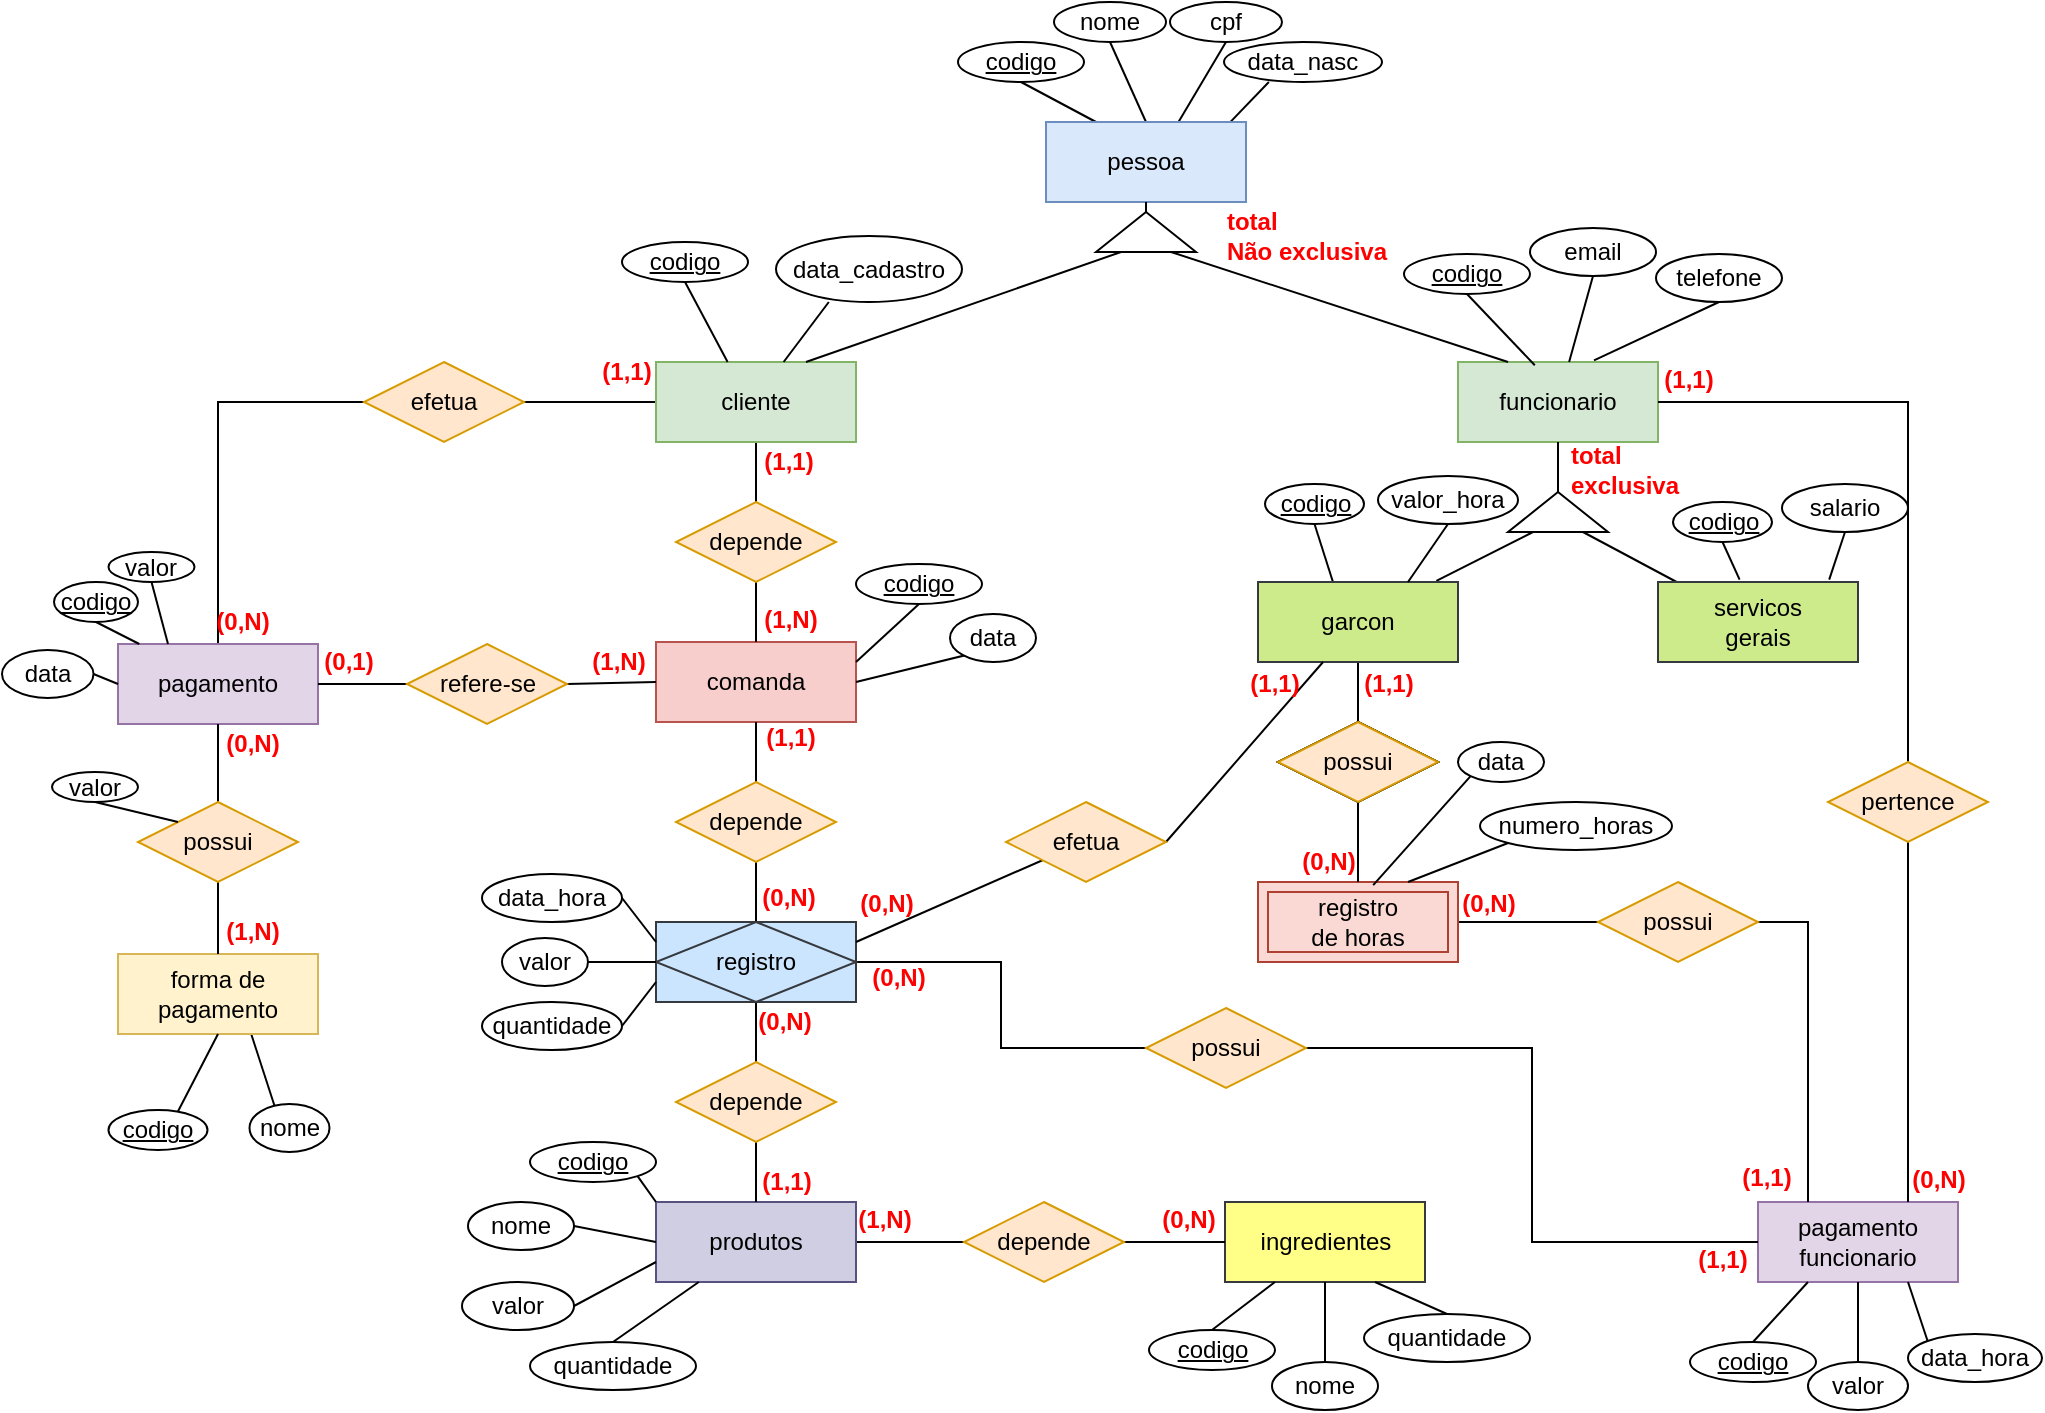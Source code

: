 <mxfile version="20.2.7" type="onedrive" pages="2"><diagram id="u3sAf8RKJh3HlylZ98_G" name="Modelo ER"><mxGraphModel grid="1" page="1" gridSize="10" guides="1" tooltips="1" connect="1" arrows="1" fold="1" pageScale="1" pageWidth="827" pageHeight="1169" math="0" shadow="0"><root><mxCell id="0"/><mxCell id="1" parent="0"/><mxCell id="JoXXAxYBB_HJXVZq_0Oy-28" style="edgeStyle=none;rounded=0;orthogonalLoop=1;jettySize=auto;html=1;exitX=0.5;exitY=1;exitDx=0;exitDy=0;entryX=0.5;entryY=0;entryDx=0;entryDy=0;endArrow=none;endFill=0;" edge="1" parent="1" source="JoXXAxYBB_HJXVZq_0Oy-1" target="JoXXAxYBB_HJXVZq_0Oy-27"><mxGeometry relative="1" as="geometry"/></mxCell><mxCell id="JoXXAxYBB_HJXVZq_0Oy-33" style="edgeStyle=none;rounded=0;orthogonalLoop=1;jettySize=auto;html=1;exitX=0;exitY=0.5;exitDx=0;exitDy=0;entryX=1;entryY=0.5;entryDx=0;entryDy=0;endArrow=none;endFill=0;" edge="1" parent="1" source="JoXXAxYBB_HJXVZq_0Oy-1" target="JoXXAxYBB_HJXVZq_0Oy-32"><mxGeometry relative="1" as="geometry"><mxPoint x="-673" y="-960" as="sourcePoint"/></mxGeometry></mxCell><mxCell id="JoXXAxYBB_HJXVZq_0Oy-1" value="cliente" style="whiteSpace=wrap;html=1;align=center;fillColor=#d5e8d4;strokeColor=#82b366;" vertex="1" parent="1"><mxGeometry x="-483" y="-980" width="100" height="40" as="geometry"/></mxCell><mxCell id="JoXXAxYBB_HJXVZq_0Oy-2" value="comanda" style="whiteSpace=wrap;html=1;align=center;fillColor=#f8cecc;strokeColor=#b85450;" vertex="1" parent="1"><mxGeometry x="-483" y="-840" width="100" height="40" as="geometry"/></mxCell><mxCell id="JoXXAxYBB_HJXVZq_0Oy-21" style="edgeStyle=none;rounded=0;orthogonalLoop=1;jettySize=auto;html=1;exitX=0.5;exitY=0;exitDx=0;exitDy=0;entryX=0.5;entryY=1;entryDx=0;entryDy=0;endArrow=none;endFill=0;" edge="1" parent="1" source="JoXXAxYBB_HJXVZq_0Oy-3" target="JoXXAxYBB_HJXVZq_0Oy-20"><mxGeometry relative="1" as="geometry"/></mxCell><mxCell id="JoXXAxYBB_HJXVZq_0Oy-23" style="edgeStyle=none;rounded=0;orthogonalLoop=1;jettySize=auto;html=1;exitX=0.5;exitY=1;exitDx=0;exitDy=0;entryX=0.5;entryY=0;entryDx=0;entryDy=0;endArrow=none;endFill=0;" edge="1" parent="1" source="JoXXAxYBB_HJXVZq_0Oy-3" target="JoXXAxYBB_HJXVZq_0Oy-19"><mxGeometry relative="1" as="geometry"/></mxCell><mxCell id="JoXXAxYBB_HJXVZq_0Oy-54" style="edgeStyle=orthogonalEdgeStyle;rounded=0;orthogonalLoop=1;jettySize=auto;html=1;exitX=1;exitY=0.5;exitDx=0;exitDy=0;entryX=0;entryY=0.5;entryDx=0;entryDy=0;endArrow=none;endFill=0;" edge="1" parent="1" source="JoXXAxYBB_HJXVZq_0Oy-3" target="JoXXAxYBB_HJXVZq_0Oy-53"><mxGeometry relative="1" as="geometry"/></mxCell><mxCell id="JoXXAxYBB_HJXVZq_0Oy-3" value="registro" style="shape=associativeEntity;whiteSpace=wrap;html=1;align=center;fillColor=#cce5ff;strokeColor=#36393d;" vertex="1" parent="1"><mxGeometry x="-483" y="-700" width="100" height="40" as="geometry"/></mxCell><mxCell id="JoXXAxYBB_HJXVZq_0Oy-25" style="edgeStyle=none;rounded=0;orthogonalLoop=1;jettySize=auto;html=1;exitX=1;exitY=0.5;exitDx=0;exitDy=0;entryX=0;entryY=0.5;entryDx=0;entryDy=0;endArrow=none;endFill=0;" edge="1" parent="1" source="JoXXAxYBB_HJXVZq_0Oy-4" target="JoXXAxYBB_HJXVZq_0Oy-18"><mxGeometry relative="1" as="geometry"/></mxCell><mxCell id="JoXXAxYBB_HJXVZq_0Oy-4" value="produtos" style="whiteSpace=wrap;html=1;align=center;fillColor=#d0cee2;strokeColor=#56517e;" vertex="1" parent="1"><mxGeometry x="-483" y="-560" width="100" height="40" as="geometry"/></mxCell><mxCell id="6eCJvD-r-txQw5jI5B9b-2" style="rounded=0;orthogonalLoop=1;jettySize=auto;html=1;exitX=0.5;exitY=0;exitDx=0;exitDy=0;entryX=0.5;entryY=1;entryDx=0;entryDy=0;endArrow=none;endFill=0;" edge="1" parent="1" source="JoXXAxYBB_HJXVZq_0Oy-5" target="6eCJvD-r-txQw5jI5B9b-1"><mxGeometry relative="1" as="geometry"/></mxCell><mxCell id="6eCJvD-r-txQw5jI5B9b-7" style="edgeStyle=none;rounded=0;orthogonalLoop=1;jettySize=auto;html=1;exitX=0.25;exitY=0;exitDx=0;exitDy=0;entryX=0.5;entryY=1;entryDx=0;entryDy=0;endArrow=none;endFill=0;" edge="1" parent="1" source="JoXXAxYBB_HJXVZq_0Oy-5" target="6eCJvD-r-txQw5jI5B9b-6"><mxGeometry relative="1" as="geometry"/></mxCell><mxCell id="cey-S24a6uNcpwSRQshr-2" style="edgeStyle=none;rounded=0;orthogonalLoop=1;jettySize=auto;html=1;exitX=0.658;exitY=0.02;exitDx=0;exitDy=0;entryX=0.5;entryY=1;entryDx=0;entryDy=0;endArrow=none;endFill=0;exitPerimeter=0;" edge="1" parent="1" source="JoXXAxYBB_HJXVZq_0Oy-5" target="cey-S24a6uNcpwSRQshr-1"><mxGeometry relative="1" as="geometry"/></mxCell><mxCell id="cey-S24a6uNcpwSRQshr-4" style="edgeStyle=none;rounded=0;orthogonalLoop=1;jettySize=auto;html=1;exitX=0.914;exitY=0.02;exitDx=0;exitDy=0;entryX=0.284;entryY=1;entryDx=0;entryDy=0;endArrow=none;endFill=0;exitPerimeter=0;entryPerimeter=0;" edge="1" parent="1" source="JoXXAxYBB_HJXVZq_0Oy-5" target="cey-S24a6uNcpwSRQshr-3"><mxGeometry relative="1" as="geometry"/></mxCell><mxCell id="JoXXAxYBB_HJXVZq_0Oy-5" value="pessoa" style="whiteSpace=wrap;html=1;align=center;fillColor=#dae8fc;strokeColor=#6c8ebf;" vertex="1" parent="1"><mxGeometry x="-288" y="-1100" width="100" height="40" as="geometry"/></mxCell><mxCell id="JoXXAxYBB_HJXVZq_0Oy-6" value="funcionario" style="whiteSpace=wrap;html=1;align=center;fillColor=#d5e8d4;strokeColor=#82b366;" vertex="1" parent="1"><mxGeometry x="-82" y="-980" width="100" height="40" as="geometry"/></mxCell><mxCell id="JoXXAxYBB_HJXVZq_0Oy-8" style="edgeStyle=orthogonalEdgeStyle;rounded=0;orthogonalLoop=1;jettySize=auto;html=1;exitX=1;exitY=0.5;exitDx=0;exitDy=0;entryX=0.5;entryY=1;entryDx=0;entryDy=0;endArrow=none;endFill=0;" edge="1" parent="1" source="JoXXAxYBB_HJXVZq_0Oy-7" target="JoXXAxYBB_HJXVZq_0Oy-5"><mxGeometry relative="1" as="geometry"/></mxCell><mxCell id="JoXXAxYBB_HJXVZq_0Oy-9" style="rounded=0;orthogonalLoop=1;jettySize=auto;html=1;exitX=0;exitY=0.75;exitDx=0;exitDy=0;entryX=0.25;entryY=0;entryDx=0;entryDy=0;endArrow=none;endFill=0;" edge="1" parent="1" source="JoXXAxYBB_HJXVZq_0Oy-7" target="JoXXAxYBB_HJXVZq_0Oy-6"><mxGeometry relative="1" as="geometry"/></mxCell><mxCell id="JoXXAxYBB_HJXVZq_0Oy-10" style="edgeStyle=none;rounded=0;orthogonalLoop=1;jettySize=auto;html=1;exitX=0;exitY=0.25;exitDx=0;exitDy=0;entryX=0.75;entryY=0;entryDx=0;entryDy=0;endArrow=none;endFill=0;" edge="1" parent="1" source="JoXXAxYBB_HJXVZq_0Oy-7" target="JoXXAxYBB_HJXVZq_0Oy-1"><mxGeometry relative="1" as="geometry"/></mxCell><mxCell id="JoXXAxYBB_HJXVZq_0Oy-7" value="" style="triangle;whiteSpace=wrap;html=1;rotation=-90;" vertex="1" parent="1"><mxGeometry x="-248" y="-1070" width="20" height="50" as="geometry"/></mxCell><mxCell id="JoXXAxYBB_HJXVZq_0Oy-12" style="edgeStyle=none;rounded=0;orthogonalLoop=1;jettySize=auto;html=1;exitX=1;exitY=0.5;exitDx=0;exitDy=0;entryX=0.5;entryY=1;entryDx=0;entryDy=0;endArrow=none;endFill=0;" edge="1" parent="1" source="JoXXAxYBB_HJXVZq_0Oy-11" target="JoXXAxYBB_HJXVZq_0Oy-6"><mxGeometry relative="1" as="geometry"/></mxCell><mxCell id="JoXXAxYBB_HJXVZq_0Oy-15" style="edgeStyle=none;rounded=0;orthogonalLoop=1;jettySize=auto;html=1;exitX=0;exitY=0.75;exitDx=0;exitDy=0;entryX=0.112;entryY=0.025;entryDx=0;entryDy=0;entryPerimeter=0;endArrow=none;endFill=0;" edge="1" parent="1" source="JoXXAxYBB_HJXVZq_0Oy-11" target="JoXXAxYBB_HJXVZq_0Oy-14"><mxGeometry relative="1" as="geometry"/></mxCell><mxCell id="JoXXAxYBB_HJXVZq_0Oy-16" style="edgeStyle=none;rounded=0;orthogonalLoop=1;jettySize=auto;html=1;exitX=0;exitY=0.25;exitDx=0;exitDy=0;entryX=0.892;entryY=-0.015;entryDx=0;entryDy=0;entryPerimeter=0;endArrow=none;endFill=0;" edge="1" parent="1" source="JoXXAxYBB_HJXVZq_0Oy-11" target="JoXXAxYBB_HJXVZq_0Oy-13"><mxGeometry relative="1" as="geometry"/></mxCell><mxCell id="JoXXAxYBB_HJXVZq_0Oy-11" value="" style="triangle;whiteSpace=wrap;html=1;rotation=-90;" vertex="1" parent="1"><mxGeometry x="-42" y="-930" width="20" height="50" as="geometry"/></mxCell><mxCell id="JoXXAxYBB_HJXVZq_0Oy-44" style="edgeStyle=none;rounded=0;orthogonalLoop=1;jettySize=auto;html=1;exitX=0.5;exitY=1;exitDx=0;exitDy=0;entryX=0.5;entryY=0;entryDx=0;entryDy=0;endArrow=none;endFill=0;" edge="1" parent="1" source="JoXXAxYBB_HJXVZq_0Oy-13" target="JoXXAxYBB_HJXVZq_0Oy-43"><mxGeometry relative="1" as="geometry"/></mxCell><mxCell id="SU7_nUJYPZ0uA2kheDmk-7" style="edgeStyle=none;rounded=0;orthogonalLoop=1;jettySize=auto;html=1;exitX=0.376;exitY=0.01;exitDx=0;exitDy=0;entryX=0.5;entryY=1;entryDx=0;entryDy=0;endArrow=none;endFill=0;exitPerimeter=0;" edge="1" parent="1" source="JoXXAxYBB_HJXVZq_0Oy-13" target="SU7_nUJYPZ0uA2kheDmk-6"><mxGeometry relative="1" as="geometry"/></mxCell><mxCell id="JoXXAxYBB_HJXVZq_0Oy-13" value="garcon" style="whiteSpace=wrap;html=1;align=center;fillColor=#cdeb8b;strokeColor=#36393d;" vertex="1" parent="1"><mxGeometry x="-182" y="-870" width="100" height="40" as="geometry"/></mxCell><mxCell id="JoXXAxYBB_HJXVZq_0Oy-14" value="servicos&lt;br&gt;gerais" style="whiteSpace=wrap;html=1;align=center;fillColor=#cdeb8b;strokeColor=#36393d;" vertex="1" parent="1"><mxGeometry x="18" y="-870" width="100" height="40" as="geometry"/></mxCell><mxCell id="JoXXAxYBB_HJXVZq_0Oy-17" value="ingredientes" style="whiteSpace=wrap;html=1;align=center;fillColor=#ffff88;strokeColor=#36393d;" vertex="1" parent="1"><mxGeometry x="-198.5" y="-560" width="100" height="40" as="geometry"/></mxCell><mxCell id="JoXXAxYBB_HJXVZq_0Oy-26" style="edgeStyle=none;rounded=0;orthogonalLoop=1;jettySize=auto;html=1;endArrow=none;endFill=0;entryX=1;entryY=0.5;entryDx=0;entryDy=0;" edge="1" parent="1" source="JoXXAxYBB_HJXVZq_0Oy-17" target="JoXXAxYBB_HJXVZq_0Oy-18"><mxGeometry relative="1" as="geometry"><mxPoint x="-203.5" y="-540" as="sourcePoint"/><mxPoint x="-319" y="-480" as="targetPoint"/><Array as="points"/></mxGeometry></mxCell><mxCell id="JoXXAxYBB_HJXVZq_0Oy-18" value="depende" style="shape=rhombus;perimeter=rhombusPerimeter;whiteSpace=wrap;html=1;align=center;fillColor=#ffe6cc;strokeColor=#d79b00;" vertex="1" parent="1"><mxGeometry x="-329" y="-560" width="80" height="40" as="geometry"/></mxCell><mxCell id="JoXXAxYBB_HJXVZq_0Oy-24" style="edgeStyle=none;rounded=0;orthogonalLoop=1;jettySize=auto;html=1;exitX=0.5;exitY=1;exitDx=0;exitDy=0;entryX=0.5;entryY=0;entryDx=0;entryDy=0;endArrow=none;endFill=0;" edge="1" parent="1" source="JoXXAxYBB_HJXVZq_0Oy-19" target="JoXXAxYBB_HJXVZq_0Oy-4"><mxGeometry relative="1" as="geometry"/></mxCell><mxCell id="JoXXAxYBB_HJXVZq_0Oy-19" value="depende" style="shape=rhombus;perimeter=rhombusPerimeter;whiteSpace=wrap;html=1;align=center;fillColor=#ffe6cc;strokeColor=#d79b00;" vertex="1" parent="1"><mxGeometry x="-473" y="-630" width="80" height="40" as="geometry"/></mxCell><mxCell id="JoXXAxYBB_HJXVZq_0Oy-22" style="edgeStyle=none;rounded=0;orthogonalLoop=1;jettySize=auto;html=1;exitX=0.5;exitY=0;exitDx=0;exitDy=0;entryX=0.5;entryY=1;entryDx=0;entryDy=0;endArrow=none;endFill=0;" edge="1" parent="1" source="JoXXAxYBB_HJXVZq_0Oy-20" target="JoXXAxYBB_HJXVZq_0Oy-2"><mxGeometry relative="1" as="geometry"/></mxCell><mxCell id="JoXXAxYBB_HJXVZq_0Oy-20" value="depende" style="shape=rhombus;perimeter=rhombusPerimeter;whiteSpace=wrap;html=1;align=center;fillColor=#ffe6cc;strokeColor=#d79b00;" vertex="1" parent="1"><mxGeometry x="-473" y="-770" width="80" height="40" as="geometry"/></mxCell><mxCell id="JoXXAxYBB_HJXVZq_0Oy-29" style="edgeStyle=none;rounded=0;orthogonalLoop=1;jettySize=auto;html=1;exitX=0.5;exitY=1;exitDx=0;exitDy=0;entryX=0.5;entryY=0;entryDx=0;entryDy=0;endArrow=none;endFill=0;" edge="1" parent="1" source="JoXXAxYBB_HJXVZq_0Oy-27" target="JoXXAxYBB_HJXVZq_0Oy-2"><mxGeometry relative="1" as="geometry"/></mxCell><mxCell id="JoXXAxYBB_HJXVZq_0Oy-27" value="depende" style="shape=rhombus;perimeter=rhombusPerimeter;whiteSpace=wrap;html=1;align=center;fillColor=#ffe6cc;strokeColor=#d79b00;" vertex="1" parent="1"><mxGeometry x="-473" y="-910" width="80" height="40" as="geometry"/></mxCell><mxCell id="SU7_nUJYPZ0uA2kheDmk-33" style="edgeStyle=orthogonalEdgeStyle;rounded=0;orthogonalLoop=1;jettySize=auto;html=1;exitX=0;exitY=0.5;exitDx=0;exitDy=0;entryX=0.5;entryY=0;entryDx=0;entryDy=0;endArrow=none;endFill=0;" edge="1" parent="1" source="JoXXAxYBB_HJXVZq_0Oy-32" target="e85NAmwOrIbVX2lXCTaT-1"><mxGeometry relative="1" as="geometry"/></mxCell><mxCell id="JoXXAxYBB_HJXVZq_0Oy-32" value="efetua" style="shape=rhombus;perimeter=rhombusPerimeter;whiteSpace=wrap;html=1;align=center;fillColor=#ffe6cc;strokeColor=#d79b00;" vertex="1" parent="1"><mxGeometry x="-629" y="-980" width="80" height="40" as="geometry"/></mxCell><mxCell id="JoXXAxYBB_HJXVZq_0Oy-39" style="edgeStyle=none;rounded=0;orthogonalLoop=1;jettySize=auto;html=1;exitX=1;exitY=0.5;exitDx=0;exitDy=0;endArrow=none;endFill=0;" edge="1" parent="1" source="JoXXAxYBB_HJXVZq_0Oy-38" target="JoXXAxYBB_HJXVZq_0Oy-13"><mxGeometry relative="1" as="geometry"/></mxCell><mxCell id="JoXXAxYBB_HJXVZq_0Oy-40" style="edgeStyle=none;rounded=0;orthogonalLoop=1;jettySize=auto;html=1;exitX=0;exitY=0.5;exitDx=0;exitDy=0;entryX=1;entryY=0.25;entryDx=0;entryDy=0;endArrow=none;endFill=0;" edge="1" parent="1" target="JoXXAxYBB_HJXVZq_0Oy-3"><mxGeometry relative="1" as="geometry"><mxPoint x="-269" y="-740" as="sourcePoint"/></mxGeometry></mxCell><mxCell id="JoXXAxYBB_HJXVZq_0Oy-38" value="efetua" style="shape=rhombus;perimeter=rhombusPerimeter;whiteSpace=wrap;html=1;align=center;fillColor=#ffe6cc;strokeColor=#d79b00;" vertex="1" parent="1"><mxGeometry x="-308" y="-760" width="80" height="40" as="geometry"/></mxCell><mxCell id="JoXXAxYBB_HJXVZq_0Oy-51" style="edgeStyle=orthogonalEdgeStyle;rounded=0;orthogonalLoop=1;jettySize=auto;html=1;exitX=1;exitY=0.5;exitDx=0;exitDy=0;entryX=0;entryY=0.5;entryDx=0;entryDy=0;endArrow=none;endFill=0;" edge="1" parent="1" source="JoXXAxYBB_HJXVZq_0Oy-42" target="JoXXAxYBB_HJXVZq_0Oy-50"><mxGeometry relative="1" as="geometry"/></mxCell><mxCell id="JoXXAxYBB_HJXVZq_0Oy-42" value="registro&lt;br&gt;de horas" style="shape=ext;margin=3;double=1;whiteSpace=wrap;html=1;align=center;fillColor=#fad9d5;strokeColor=#ae4132;" vertex="1" parent="1"><mxGeometry x="-182" y="-720" width="100" height="40" as="geometry"/></mxCell><mxCell id="JoXXAxYBB_HJXVZq_0Oy-45" style="edgeStyle=none;rounded=0;orthogonalLoop=1;jettySize=auto;html=1;exitX=0.5;exitY=1;exitDx=0;exitDy=0;entryX=0.5;entryY=0;entryDx=0;entryDy=0;endArrow=none;endFill=0;" edge="1" parent="1" source="JoXXAxYBB_HJXVZq_0Oy-43" target="JoXXAxYBB_HJXVZq_0Oy-42"><mxGeometry relative="1" as="geometry"/></mxCell><mxCell id="JoXXAxYBB_HJXVZq_0Oy-43" value="possui" style="shape=rhombus;perimeter=rhombusPerimeter;whiteSpace=wrap;html=1;align=center;" vertex="1" parent="1"><mxGeometry x="-172" y="-800" width="80" height="40" as="geometry"/></mxCell><mxCell id="JoXXAxYBB_HJXVZq_0Oy-46" value="pagamento&lt;br&gt;funcionario" style="whiteSpace=wrap;html=1;align=center;fillColor=#e1d5e7;strokeColor=#9673a6;" vertex="1" parent="1"><mxGeometry x="68" y="-560" width="100" height="40" as="geometry"/></mxCell><mxCell id="JoXXAxYBB_HJXVZq_0Oy-48" style="edgeStyle=orthogonalEdgeStyle;rounded=0;orthogonalLoop=1;jettySize=auto;html=1;exitX=0.5;exitY=1;exitDx=0;exitDy=0;entryX=0.75;entryY=0;entryDx=0;entryDy=0;endArrow=none;endFill=0;" edge="1" parent="1" source="JoXXAxYBB_HJXVZq_0Oy-47" target="JoXXAxYBB_HJXVZq_0Oy-46"><mxGeometry relative="1" as="geometry"/></mxCell><mxCell id="JoXXAxYBB_HJXVZq_0Oy-49" style="edgeStyle=orthogonalEdgeStyle;rounded=0;orthogonalLoop=1;jettySize=auto;html=1;exitX=0.5;exitY=0;exitDx=0;exitDy=0;entryX=1;entryY=0.5;entryDx=0;entryDy=0;endArrow=none;endFill=0;" edge="1" parent="1" source="JoXXAxYBB_HJXVZq_0Oy-47" target="JoXXAxYBB_HJXVZq_0Oy-6"><mxGeometry relative="1" as="geometry"/></mxCell><mxCell id="JoXXAxYBB_HJXVZq_0Oy-47" value="pertence" style="shape=rhombus;perimeter=rhombusPerimeter;whiteSpace=wrap;html=1;align=center;fillColor=#ffe6cc;strokeColor=#d79b00;" vertex="1" parent="1"><mxGeometry x="103" y="-780" width="80" height="40" as="geometry"/></mxCell><mxCell id="JoXXAxYBB_HJXVZq_0Oy-52" style="edgeStyle=orthogonalEdgeStyle;rounded=0;orthogonalLoop=1;jettySize=auto;html=1;exitX=1;exitY=0.5;exitDx=0;exitDy=0;entryX=0.25;entryY=0;entryDx=0;entryDy=0;endArrow=none;endFill=0;" edge="1" parent="1" source="JoXXAxYBB_HJXVZq_0Oy-50" target="JoXXAxYBB_HJXVZq_0Oy-46"><mxGeometry relative="1" as="geometry"/></mxCell><mxCell id="JoXXAxYBB_HJXVZq_0Oy-50" value="possui" style="shape=rhombus;perimeter=rhombusPerimeter;whiteSpace=wrap;html=1;align=center;fillColor=#ffe6cc;strokeColor=#d79b00;" vertex="1" parent="1"><mxGeometry x="-12" y="-720" width="80" height="40" as="geometry"/></mxCell><mxCell id="JoXXAxYBB_HJXVZq_0Oy-55" style="edgeStyle=orthogonalEdgeStyle;rounded=0;orthogonalLoop=1;jettySize=auto;html=1;exitX=1;exitY=0.5;exitDx=0;exitDy=0;entryX=0;entryY=0.5;entryDx=0;entryDy=0;endArrow=none;endFill=0;" edge="1" parent="1" source="JoXXAxYBB_HJXVZq_0Oy-53" target="JoXXAxYBB_HJXVZq_0Oy-46"><mxGeometry relative="1" as="geometry"/></mxCell><mxCell id="JoXXAxYBB_HJXVZq_0Oy-53" value="possui" style="shape=rhombus;perimeter=rhombusPerimeter;whiteSpace=wrap;html=1;align=center;fillColor=#ffe6cc;strokeColor=#d79b00;" vertex="1" parent="1"><mxGeometry x="-238" y="-657" width="80" height="40" as="geometry"/></mxCell><mxCell id="JoXXAxYBB_HJXVZq_0Oy-56" value="&lt;font color=&quot;#ff0000&quot;&gt;&lt;b&gt;(1,N)&lt;/b&gt;&lt;/font&gt;" style="text;html=1;align=center;verticalAlign=middle;resizable=0;points=[];autosize=1;strokeColor=none;fillColor=none;" vertex="1" parent="1"><mxGeometry x="-394" y="-566" width="50" height="30" as="geometry"/></mxCell><mxCell id="JoXXAxYBB_HJXVZq_0Oy-57" value="&lt;font color=&quot;#ff0000&quot;&gt;&lt;b&gt;(0,N)&lt;/b&gt;&lt;/font&gt;" style="text;html=1;align=center;verticalAlign=middle;resizable=0;points=[];autosize=1;strokeColor=none;fillColor=none;" vertex="1" parent="1"><mxGeometry x="-242" y="-566" width="50" height="30" as="geometry"/></mxCell><mxCell id="JoXXAxYBB_HJXVZq_0Oy-58" value="&lt;font color=&quot;#ff0000&quot;&gt;&lt;b&gt;(1,1)&lt;/b&gt;&lt;/font&gt;" style="text;html=1;align=center;verticalAlign=middle;resizable=0;points=[];autosize=1;strokeColor=none;fillColor=none;" vertex="1" parent="1"><mxGeometry x="-443" y="-585" width="50" height="30" as="geometry"/></mxCell><mxCell id="JoXXAxYBB_HJXVZq_0Oy-59" value="&lt;font color=&quot;#ff0000&quot;&gt;&lt;b&gt;(0,N)&lt;/b&gt;&lt;/font&gt;" style="text;html=1;align=center;verticalAlign=middle;resizable=0;points=[];autosize=1;strokeColor=none;fillColor=none;" vertex="1" parent="1"><mxGeometry x="-444" y="-665" width="50" height="30" as="geometry"/></mxCell><mxCell id="JoXXAxYBB_HJXVZq_0Oy-60" value="&lt;font color=&quot;#ff0000&quot;&gt;&lt;b&gt;(0,N)&lt;/b&gt;&lt;/font&gt;" style="text;html=1;align=center;verticalAlign=middle;resizable=0;points=[];autosize=1;strokeColor=none;fillColor=none;" vertex="1" parent="1"><mxGeometry x="-442" y="-727" width="50" height="30" as="geometry"/></mxCell><mxCell id="JoXXAxYBB_HJXVZq_0Oy-61" value="&lt;font color=&quot;#ff0000&quot;&gt;&lt;b&gt;(1,1)&lt;/b&gt;&lt;/font&gt;" style="text;html=1;align=center;verticalAlign=middle;resizable=0;points=[];autosize=1;strokeColor=none;fillColor=none;" vertex="1" parent="1"><mxGeometry x="-441" y="-807" width="50" height="30" as="geometry"/></mxCell><mxCell id="JoXXAxYBB_HJXVZq_0Oy-64" value="&lt;font color=&quot;#ff0000&quot;&gt;&lt;b&gt;(0,1)&lt;/b&gt;&lt;/font&gt;" style="text;html=1;align=center;verticalAlign=middle;resizable=0;points=[];autosize=1;strokeColor=none;fillColor=none;" vertex="1" parent="1"><mxGeometry x="-662" y="-845" width="50" height="30" as="geometry"/></mxCell><mxCell id="JoXXAxYBB_HJXVZq_0Oy-66" value="&lt;font color=&quot;#ff0000&quot;&gt;&lt;b&gt;(0,N)&lt;/b&gt;&lt;/font&gt;" style="text;html=1;align=center;verticalAlign=middle;resizable=0;points=[];autosize=1;strokeColor=none;fillColor=none;" vertex="1" parent="1"><mxGeometry x="-715" y="-865" width="50" height="30" as="geometry"/></mxCell><mxCell id="JoXXAxYBB_HJXVZq_0Oy-67" value="&lt;font color=&quot;#ff0000&quot;&gt;&lt;b&gt;(1,1)&lt;/b&gt;&lt;/font&gt;" style="text;html=1;align=center;verticalAlign=middle;resizable=0;points=[];autosize=1;strokeColor=none;fillColor=none;" vertex="1" parent="1"><mxGeometry x="-523" y="-990" width="50" height="30" as="geometry"/></mxCell><mxCell id="JoXXAxYBB_HJXVZq_0Oy-69" value="&lt;font color=&quot;#ff0000&quot;&gt;&lt;b&gt;(1,N)&lt;/b&gt;&lt;/font&gt;" style="text;html=1;align=center;verticalAlign=middle;resizable=0;points=[];autosize=1;strokeColor=none;fillColor=none;" vertex="1" parent="1"><mxGeometry x="-441" y="-866" width="50" height="30" as="geometry"/></mxCell><mxCell id="JoXXAxYBB_HJXVZq_0Oy-70" value="&lt;font color=&quot;#ff0000&quot;&gt;&lt;b&gt;(1,1)&lt;/b&gt;&lt;/font&gt;" style="text;html=1;align=center;verticalAlign=middle;resizable=0;points=[];autosize=1;strokeColor=none;fillColor=none;" vertex="1" parent="1"><mxGeometry x="-442" y="-945" width="50" height="30" as="geometry"/></mxCell><mxCell id="JoXXAxYBB_HJXVZq_0Oy-71" value="&lt;font color=&quot;#ff0000&quot;&gt;&lt;b&gt;(1,1)&lt;/b&gt;&lt;/font&gt;" style="text;html=1;align=center;verticalAlign=middle;resizable=0;points=[];autosize=1;strokeColor=none;fillColor=none;" vertex="1" parent="1"><mxGeometry x="-199" y="-834" width="50" height="30" as="geometry"/></mxCell><mxCell id="JoXXAxYBB_HJXVZq_0Oy-73" value="&lt;font color=&quot;#ff0000&quot;&gt;&lt;b&gt;(0,N)&lt;/b&gt;&lt;/font&gt;" style="text;html=1;align=center;verticalAlign=middle;resizable=0;points=[];autosize=1;strokeColor=none;fillColor=none;" vertex="1" parent="1"><mxGeometry x="-393" y="-724" width="50" height="30" as="geometry"/></mxCell><mxCell id="JoXXAxYBB_HJXVZq_0Oy-76" value="&lt;font color=&quot;#ff0000&quot;&gt;&lt;b&gt;(0,N)&lt;/b&gt;&lt;/font&gt;" style="text;html=1;align=center;verticalAlign=middle;resizable=0;points=[];autosize=1;strokeColor=none;fillColor=none;" vertex="1" parent="1"><mxGeometry x="-387" y="-687" width="50" height="30" as="geometry"/></mxCell><mxCell id="JoXXAxYBB_HJXVZq_0Oy-77" value="&lt;font color=&quot;#ff0000&quot;&gt;&lt;b&gt;(1,1)&lt;/b&gt;&lt;/font&gt;" style="text;html=1;align=center;verticalAlign=middle;resizable=0;points=[];autosize=1;strokeColor=none;fillColor=none;" vertex="1" parent="1"><mxGeometry x="25" y="-546" width="50" height="30" as="geometry"/></mxCell><mxCell id="JoXXAxYBB_HJXVZq_0Oy-78" value="&lt;font color=&quot;#ff0000&quot;&gt;&lt;b&gt;(1,1)&lt;/b&gt;&lt;/font&gt;" style="text;html=1;align=center;verticalAlign=middle;resizable=0;points=[];autosize=1;strokeColor=none;fillColor=none;" vertex="1" parent="1"><mxGeometry x="47" y="-587" width="50" height="30" as="geometry"/></mxCell><mxCell id="JoXXAxYBB_HJXVZq_0Oy-79" value="&lt;font color=&quot;#ff0000&quot;&gt;&lt;b&gt;(1,1)&lt;/b&gt;&lt;/font&gt;" style="text;html=1;align=center;verticalAlign=middle;resizable=0;points=[];autosize=1;strokeColor=none;fillColor=none;" vertex="1" parent="1"><mxGeometry x="8" y="-986" width="50" height="30" as="geometry"/></mxCell><mxCell id="JoXXAxYBB_HJXVZq_0Oy-80" value="&lt;font color=&quot;#ff0000&quot;&gt;&lt;b&gt;(0,N)&lt;/b&gt;&lt;/font&gt;" style="text;html=1;align=center;verticalAlign=middle;resizable=0;points=[];autosize=1;strokeColor=none;fillColor=none;" vertex="1" parent="1"><mxGeometry x="133" y="-586" width="50" height="30" as="geometry"/></mxCell><mxCell id="JoXXAxYBB_HJXVZq_0Oy-81" value="&lt;font color=&quot;#ff0000&quot;&gt;&lt;b&gt;(0,N)&lt;/b&gt;&lt;/font&gt;" style="text;html=1;align=center;verticalAlign=middle;resizable=0;points=[];autosize=1;strokeColor=none;fillColor=none;" vertex="1" parent="1"><mxGeometry x="-92" y="-724" width="50" height="30" as="geometry"/></mxCell><mxCell id="JoXXAxYBB_HJXVZq_0Oy-82" value="&lt;font color=&quot;#ff0000&quot;&gt;&lt;b&gt;(0,N)&lt;/b&gt;&lt;/font&gt;" style="text;html=1;align=center;verticalAlign=middle;resizable=0;points=[];autosize=1;strokeColor=none;fillColor=none;" vertex="1" parent="1"><mxGeometry x="-172" y="-745" width="50" height="30" as="geometry"/></mxCell><mxCell id="JoXXAxYBB_HJXVZq_0Oy-83" value="&lt;font color=&quot;#ff0000&quot;&gt;&lt;b&gt;(1,1)&lt;/b&gt;&lt;/font&gt;" style="text;html=1;align=center;verticalAlign=middle;resizable=0;points=[];autosize=1;strokeColor=none;fillColor=none;" vertex="1" parent="1"><mxGeometry x="-142" y="-834" width="50" height="30" as="geometry"/></mxCell><mxCell id="JoXXAxYBB_HJXVZq_0Oy-85" value="&lt;div style=&quot;text-align: left;&quot;&gt;&lt;b style=&quot;background-color: initial; color: rgb(255, 0, 0);&quot;&gt;total&lt;/b&gt;&lt;/div&gt;&lt;b style=&quot;color: rgb(255, 0, 0);&quot;&gt;&lt;div style=&quot;text-align: left;&quot;&gt;&lt;b style=&quot;background-color: initial;&quot;&gt;exclusiva&lt;/b&gt;&lt;/div&gt;&lt;/b&gt;" style="text;html=1;align=center;verticalAlign=middle;resizable=0;points=[];autosize=1;strokeColor=none;fillColor=none;" vertex="1" parent="1"><mxGeometry x="-39" y="-946" width="80" height="40" as="geometry"/></mxCell><mxCell id="JoXXAxYBB_HJXVZq_0Oy-86" value="&lt;div style=&quot;text-align: left;&quot;&gt;&lt;b style=&quot;background-color: initial; color: rgb(255, 0, 0);&quot;&gt;total&lt;/b&gt;&lt;/div&gt;&lt;b style=&quot;color: rgb(255, 0, 0);&quot;&gt;&lt;div style=&quot;text-align: left;&quot;&gt;&lt;b style=&quot;background-color: initial;&quot;&gt;Não&amp;nbsp;&lt;/b&gt;&lt;b style=&quot;background-color: initial;&quot;&gt;exclusiva&lt;/b&gt;&lt;/div&gt;&lt;/b&gt;" style="text;html=1;align=center;verticalAlign=middle;resizable=0;points=[];autosize=1;strokeColor=none;fillColor=none;" vertex="1" parent="1"><mxGeometry x="-208" y="-1063" width="100" height="40" as="geometry"/></mxCell><mxCell id="e85NAmwOrIbVX2lXCTaT-1" value="pagamento" style="whiteSpace=wrap;html=1;align=center;fillColor=#e1d5e7;strokeColor=#9673a6;" vertex="1" parent="1"><mxGeometry x="-752" y="-839" width="100" height="40" as="geometry"/></mxCell><mxCell id="SU7_nUJYPZ0uA2kheDmk-15" style="edgeStyle=none;rounded=0;orthogonalLoop=1;jettySize=auto;html=1;exitX=0.666;exitY=1;exitDx=0;exitDy=0;entryX=0.5;entryY=1;entryDx=0;entryDy=0;endArrow=none;endFill=0;exitPerimeter=0;" edge="1" parent="1" source="e85NAmwOrIbVX2lXCTaT-2" target="SU7_nUJYPZ0uA2kheDmk-14"><mxGeometry relative="1" as="geometry"/></mxCell><mxCell id="e85NAmwOrIbVX2lXCTaT-2" value="forma de pagamento" style="whiteSpace=wrap;html=1;align=center;fillColor=#fff2cc;strokeColor=#d6b656;" vertex="1" parent="1"><mxGeometry x="-752" y="-684" width="100" height="40" as="geometry"/></mxCell><mxCell id="e85NAmwOrIbVX2lXCTaT-4" style="edgeStyle=elbowEdgeStyle;rounded=0;orthogonalLoop=1;jettySize=auto;html=1;exitX=0.5;exitY=1;exitDx=0;exitDy=0;entryX=0.5;entryY=0;entryDx=0;entryDy=0;endArrow=none;endFill=0;" edge="1" parent="1" source="e85NAmwOrIbVX2lXCTaT-12" target="e85NAmwOrIbVX2lXCTaT-2"><mxGeometry relative="1" as="geometry"><mxPoint x="-324" y="-1092" as="sourcePoint"/></mxGeometry></mxCell><mxCell id="e85NAmwOrIbVX2lXCTaT-7" value="&lt;font color=&quot;#ff0000&quot;&gt;&lt;b&gt;(0,N)&lt;/b&gt;&lt;/font&gt;" style="text;html=1;align=center;verticalAlign=middle;resizable=0;points=[];autosize=1;strokeColor=none;fillColor=none;" vertex="1" parent="1"><mxGeometry x="-710.5" y="-804" width="50" height="30" as="geometry"/></mxCell><mxCell id="e85NAmwOrIbVX2lXCTaT-10" value="possui" style="shape=rhombus;perimeter=rhombusPerimeter;whiteSpace=wrap;html=1;align=center;" vertex="1" parent="1"><mxGeometry x="-172" y="-800" width="80" height="40" as="geometry"/></mxCell><mxCell id="SU7_nUJYPZ0uA2kheDmk-27" style="edgeStyle=none;rounded=0;orthogonalLoop=1;jettySize=auto;html=1;exitX=1;exitY=0.5;exitDx=0;exitDy=0;entryX=0;entryY=0.5;entryDx=0;entryDy=0;endArrow=none;endFill=0;" edge="1" parent="1" source="e85NAmwOrIbVX2lXCTaT-11" target="JoXXAxYBB_HJXVZq_0Oy-2"><mxGeometry relative="1" as="geometry"/></mxCell><mxCell id="SU7_nUJYPZ0uA2kheDmk-30" style="edgeStyle=none;rounded=0;orthogonalLoop=1;jettySize=auto;html=1;exitX=0;exitY=0.5;exitDx=0;exitDy=0;endArrow=none;endFill=0;" edge="1" parent="1" source="e85NAmwOrIbVX2lXCTaT-11" target="e85NAmwOrIbVX2lXCTaT-1"><mxGeometry relative="1" as="geometry"/></mxCell><mxCell id="e85NAmwOrIbVX2lXCTaT-11" value="refere-se" style="shape=rhombus;perimeter=rhombusPerimeter;whiteSpace=wrap;html=1;align=center;fillColor=#ffe6cc;strokeColor=#d79b00;" vertex="1" parent="1"><mxGeometry x="-607.5" y="-839" width="80" height="40" as="geometry"/></mxCell><mxCell id="SU7_nUJYPZ0uA2kheDmk-25" style="edgeStyle=none;rounded=0;orthogonalLoop=1;jettySize=auto;html=1;exitX=0.5;exitY=0;exitDx=0;exitDy=0;entryX=0.5;entryY=1;entryDx=0;entryDy=0;endArrow=none;endFill=0;" edge="1" parent="1" source="e85NAmwOrIbVX2lXCTaT-12" target="e85NAmwOrIbVX2lXCTaT-1"><mxGeometry relative="1" as="geometry"/></mxCell><mxCell id="e85NAmwOrIbVX2lXCTaT-12" value="possui" style="shape=rhombus;perimeter=rhombusPerimeter;whiteSpace=wrap;html=1;align=center;fillColor=#ffe6cc;strokeColor=#d79b00;" vertex="1" parent="1"><mxGeometry x="-742" y="-760" width="80" height="40" as="geometry"/></mxCell><mxCell id="e85NAmwOrIbVX2lXCTaT-13" value="possui" style="shape=rhombus;perimeter=rhombusPerimeter;whiteSpace=wrap;html=1;align=center;fillColor=#ffe6cc;strokeColor=#d79b00;" vertex="1" parent="1"><mxGeometry x="-172" y="-800" width="80" height="40" as="geometry"/></mxCell><mxCell id="6eCJvD-r-txQw5jI5B9b-1" value="nome" style="ellipse;whiteSpace=wrap;html=1;align=center;" vertex="1" parent="1"><mxGeometry x="-284" y="-1160" width="56" height="20" as="geometry"/></mxCell><mxCell id="6eCJvD-r-txQw5jI5B9b-6" value="codigo" style="ellipse;whiteSpace=wrap;html=1;align=center;fontStyle=4;" vertex="1" parent="1"><mxGeometry x="-332" y="-1140" width="63" height="20" as="geometry"/></mxCell><mxCell id="cey-S24a6uNcpwSRQshr-1" value="cpf" style="ellipse;whiteSpace=wrap;html=1;align=center;" vertex="1" parent="1"><mxGeometry x="-226" y="-1160" width="56" height="20" as="geometry"/></mxCell><mxCell id="cey-S24a6uNcpwSRQshr-3" value="data_nasc" style="ellipse;whiteSpace=wrap;html=1;align=center;" vertex="1" parent="1"><mxGeometry x="-199" y="-1140" width="79" height="20" as="geometry"/></mxCell><mxCell id="SAukgG_1RMxkYFoTrnra-2" style="edgeStyle=none;rounded=0;orthogonalLoop=1;jettySize=auto;html=1;exitX=0.5;exitY=1;exitDx=0;exitDy=0;entryX=0.358;entryY=0;entryDx=0;entryDy=0;endArrow=none;endFill=0;entryPerimeter=0;" edge="1" parent="1" source="SAukgG_1RMxkYFoTrnra-1" target="JoXXAxYBB_HJXVZq_0Oy-1"><mxGeometry relative="1" as="geometry"/></mxCell><mxCell id="SAukgG_1RMxkYFoTrnra-1" value="codigo" style="ellipse;whiteSpace=wrap;html=1;align=center;fontStyle=4;" vertex="1" parent="1"><mxGeometry x="-500" y="-1040" width="63" height="20" as="geometry"/></mxCell><mxCell id="SAukgG_1RMxkYFoTrnra-3" style="edgeStyle=none;rounded=0;orthogonalLoop=1;jettySize=auto;html=1;exitX=0.638;exitY=0;exitDx=0;exitDy=0;entryX=0.284;entryY=1;entryDx=0;entryDy=0;endArrow=none;endFill=0;entryPerimeter=0;exitPerimeter=0;" edge="1" parent="1" source="JoXXAxYBB_HJXVZq_0Oy-1" target="SAukgG_1RMxkYFoTrnra-4"><mxGeometry relative="1" as="geometry"><mxPoint x="-428" y="-1050" as="sourcePoint"/></mxGeometry></mxCell><mxCell id="SAukgG_1RMxkYFoTrnra-4" value="data_cadastro" style="ellipse;whiteSpace=wrap;html=1;align=center;" vertex="1" parent="1"><mxGeometry x="-423" y="-1043" width="93" height="33" as="geometry"/></mxCell><mxCell id="SAukgG_1RMxkYFoTrnra-6" style="edgeStyle=none;rounded=0;orthogonalLoop=1;jettySize=auto;html=1;exitX=0.5;exitY=1;exitDx=0;exitDy=0;entryX=1;entryY=0.25;entryDx=0;entryDy=0;endArrow=none;endFill=0;" edge="1" parent="1" source="SAukgG_1RMxkYFoTrnra-7" target="JoXXAxYBB_HJXVZq_0Oy-2"><mxGeometry relative="1" as="geometry"><mxPoint x="-249" y="-862" as="targetPoint"/></mxGeometry></mxCell><mxCell id="SAukgG_1RMxkYFoTrnra-7" value="codigo" style="ellipse;whiteSpace=wrap;html=1;align=center;fontStyle=4;" vertex="1" parent="1"><mxGeometry x="-383" y="-879" width="63" height="20" as="geometry"/></mxCell><mxCell id="SAukgG_1RMxkYFoTrnra-10" style="edgeStyle=none;rounded=0;orthogonalLoop=1;jettySize=auto;html=1;exitX=1;exitY=0.5;exitDx=0;exitDy=0;entryX=1;entryY=0.5;entryDx=0;entryDy=0;endArrow=none;endFill=0;" edge="1" parent="1" source="JoXXAxYBB_HJXVZq_0Oy-2" target="SAukgG_1RMxkYFoTrnra-11"><mxGeometry relative="1" as="geometry"><mxPoint x="-616.2" y="-771" as="sourcePoint"/></mxGeometry></mxCell><mxCell id="SAukgG_1RMxkYFoTrnra-11" value="data" style="ellipse;whiteSpace=wrap;html=1;align=center;" vertex="1" parent="1"><mxGeometry x="-336" y="-854" width="43" height="24" as="geometry"/></mxCell><mxCell id="1AHRWBN3C3Oj-x2JemhA-1" style="edgeStyle=none;rounded=0;orthogonalLoop=1;jettySize=auto;html=1;exitX=0;exitY=0.25;exitDx=0;exitDy=0;entryX=1;entryY=0.5;entryDx=0;entryDy=0;endArrow=none;endFill=0;" edge="1" parent="1" source="JoXXAxYBB_HJXVZq_0Oy-3" target="1AHRWBN3C3Oj-x2JemhA-2"><mxGeometry relative="1" as="geometry"><mxPoint x="-513" y="-701" as="sourcePoint"/></mxGeometry></mxCell><mxCell id="1AHRWBN3C3Oj-x2JemhA-2" value="data_hora" style="ellipse;whiteSpace=wrap;html=1;align=center;" vertex="1" parent="1"><mxGeometry x="-570" y="-724" width="70" height="24" as="geometry"/></mxCell><mxCell id="1AHRWBN3C3Oj-x2JemhA-3" style="edgeStyle=none;rounded=0;orthogonalLoop=1;jettySize=auto;html=1;exitX=0;exitY=0.5;exitDx=0;exitDy=0;entryX=1;entryY=0.5;entryDx=0;entryDy=0;endArrow=none;endFill=0;" edge="1" parent="1" source="JoXXAxYBB_HJXVZq_0Oy-3" target="1AHRWBN3C3Oj-x2JemhA-4"><mxGeometry relative="1" as="geometry"><mxPoint x="-479" y="-696" as="sourcePoint"/></mxGeometry></mxCell><mxCell id="1AHRWBN3C3Oj-x2JemhA-4" value="valor" style="ellipse;whiteSpace=wrap;html=1;align=center;" vertex="1" parent="1"><mxGeometry x="-560" y="-692" width="43" height="24" as="geometry"/></mxCell><mxCell id="1AHRWBN3C3Oj-x2JemhA-5" style="edgeStyle=none;rounded=0;orthogonalLoop=1;jettySize=auto;html=1;exitX=0;exitY=0.75;exitDx=0;exitDy=0;entryX=1;entryY=0.5;entryDx=0;entryDy=0;endArrow=none;endFill=0;" edge="1" parent="1" source="JoXXAxYBB_HJXVZq_0Oy-3" target="1AHRWBN3C3Oj-x2JemhA-6"><mxGeometry relative="1" as="geometry"><mxPoint x="-483" y="-648" as="sourcePoint"/></mxGeometry></mxCell><mxCell id="1AHRWBN3C3Oj-x2JemhA-6" value="quantidade" style="ellipse;whiteSpace=wrap;html=1;align=center;" vertex="1" parent="1"><mxGeometry x="-570" y="-660" width="70" height="24" as="geometry"/></mxCell><mxCell id="sRMIPAoYnnZUZk2-s0ys-6" style="edgeStyle=none;rounded=0;orthogonalLoop=1;jettySize=auto;html=1;exitX=1;exitY=0.5;exitDx=0;exitDy=0;entryX=0;entryY=0.5;entryDx=0;entryDy=0;endArrow=none;endFill=0;" edge="1" parent="1" source="sRMIPAoYnnZUZk2-s0ys-1" target="JoXXAxYBB_HJXVZq_0Oy-4"><mxGeometry relative="1" as="geometry"/></mxCell><mxCell id="sRMIPAoYnnZUZk2-s0ys-1" value="nome" style="ellipse;whiteSpace=wrap;html=1;align=center;" vertex="1" parent="1"><mxGeometry x="-577" y="-560" width="53" height="24" as="geometry"/></mxCell><mxCell id="sRMIPAoYnnZUZk2-s0ys-7" style="edgeStyle=none;rounded=0;orthogonalLoop=1;jettySize=auto;html=1;exitX=1;exitY=0.5;exitDx=0;exitDy=0;entryX=0;entryY=0.75;entryDx=0;entryDy=0;endArrow=none;endFill=0;" edge="1" parent="1" source="sRMIPAoYnnZUZk2-s0ys-2" target="JoXXAxYBB_HJXVZq_0Oy-4"><mxGeometry relative="1" as="geometry"/></mxCell><mxCell id="sRMIPAoYnnZUZk2-s0ys-2" value="valor" style="ellipse;whiteSpace=wrap;html=1;align=center;" vertex="1" parent="1"><mxGeometry x="-580" y="-520" width="56" height="24" as="geometry"/></mxCell><mxCell id="sRMIPAoYnnZUZk2-s0ys-8" style="edgeStyle=none;rounded=0;orthogonalLoop=1;jettySize=auto;html=1;exitX=0.5;exitY=0;exitDx=0;exitDy=0;endArrow=none;endFill=0;" edge="1" parent="1" source="sRMIPAoYnnZUZk2-s0ys-3" target="JoXXAxYBB_HJXVZq_0Oy-4"><mxGeometry relative="1" as="geometry"/></mxCell><mxCell id="sRMIPAoYnnZUZk2-s0ys-3" value="quantidade" style="ellipse;whiteSpace=wrap;html=1;align=center;" vertex="1" parent="1"><mxGeometry x="-546" y="-490" width="83" height="24" as="geometry"/></mxCell><mxCell id="sRMIPAoYnnZUZk2-s0ys-5" style="edgeStyle=none;rounded=0;orthogonalLoop=1;jettySize=auto;html=1;exitX=1;exitY=1;exitDx=0;exitDy=0;entryX=0;entryY=0;entryDx=0;entryDy=0;endArrow=none;endFill=0;" edge="1" parent="1" source="sRMIPAoYnnZUZk2-s0ys-4" target="JoXXAxYBB_HJXVZq_0Oy-4"><mxGeometry relative="1" as="geometry"/></mxCell><mxCell id="sRMIPAoYnnZUZk2-s0ys-4" value="codigo" style="ellipse;whiteSpace=wrap;html=1;align=center;fontStyle=4;" vertex="1" parent="1"><mxGeometry x="-546" y="-590" width="63" height="20" as="geometry"/></mxCell><mxCell id="sRMIPAoYnnZUZk2-s0ys-11" style="edgeStyle=none;rounded=0;orthogonalLoop=1;jettySize=auto;html=1;exitX=0.5;exitY=0;exitDx=0;exitDy=0;entryX=0.5;entryY=1;entryDx=0;entryDy=0;endArrow=none;endFill=0;" edge="1" parent="1" source="sRMIPAoYnnZUZk2-s0ys-9" target="JoXXAxYBB_HJXVZq_0Oy-17"><mxGeometry relative="1" as="geometry"/></mxCell><mxCell id="sRMIPAoYnnZUZk2-s0ys-9" value="nome" style="ellipse;whiteSpace=wrap;html=1;align=center;" vertex="1" parent="1"><mxGeometry x="-175" y="-480" width="53" height="24" as="geometry"/></mxCell><mxCell id="sRMIPAoYnnZUZk2-s0ys-12" style="edgeStyle=none;rounded=0;orthogonalLoop=1;jettySize=auto;html=1;exitX=0.5;exitY=0;exitDx=0;exitDy=0;entryX=0.75;entryY=1;entryDx=0;entryDy=0;endArrow=none;endFill=0;" edge="1" parent="1" source="sRMIPAoYnnZUZk2-s0ys-10" target="JoXXAxYBB_HJXVZq_0Oy-17"><mxGeometry relative="1" as="geometry"/></mxCell><mxCell id="sRMIPAoYnnZUZk2-s0ys-10" value="quantidade" style="ellipse;whiteSpace=wrap;html=1;align=center;" vertex="1" parent="1"><mxGeometry x="-129" y="-504" width="83" height="24" as="geometry"/></mxCell><mxCell id="nsLvutOKhmw7X801_Nx5-8" style="edgeStyle=none;rounded=0;orthogonalLoop=1;jettySize=auto;html=1;exitX=0;exitY=0;exitDx=0;exitDy=0;entryX=0.75;entryY=1;entryDx=0;entryDy=0;endArrow=none;endFill=0;" edge="1" parent="1" source="nsLvutOKhmw7X801_Nx5-1" target="JoXXAxYBB_HJXVZq_0Oy-46"><mxGeometry relative="1" as="geometry"/></mxCell><mxCell id="nsLvutOKhmw7X801_Nx5-1" value="data_hora" style="ellipse;whiteSpace=wrap;html=1;align=center;" vertex="1" parent="1"><mxGeometry x="143" y="-494" width="67" height="24" as="geometry"/></mxCell><mxCell id="nsLvutOKhmw7X801_Nx5-7" style="edgeStyle=none;rounded=0;orthogonalLoop=1;jettySize=auto;html=1;exitX=0.5;exitY=0;exitDx=0;exitDy=0;entryX=0.5;entryY=1;entryDx=0;entryDy=0;endArrow=none;endFill=0;" edge="1" parent="1" source="nsLvutOKhmw7X801_Nx5-2" target="JoXXAxYBB_HJXVZq_0Oy-46"><mxGeometry relative="1" as="geometry"/></mxCell><mxCell id="nsLvutOKhmw7X801_Nx5-2" value="valor" style="ellipse;whiteSpace=wrap;html=1;align=center;" vertex="1" parent="1"><mxGeometry x="93" y="-480" width="50" height="24" as="geometry"/></mxCell><mxCell id="nsLvutOKhmw7X801_Nx5-4" style="edgeStyle=none;rounded=0;orthogonalLoop=1;jettySize=auto;html=1;exitX=0.5;exitY=0;exitDx=0;exitDy=0;entryX=0.25;entryY=1;entryDx=0;entryDy=0;endArrow=none;endFill=0;" edge="1" parent="1" source="nsLvutOKhmw7X801_Nx5-3" target="JoXXAxYBB_HJXVZq_0Oy-17"><mxGeometry relative="1" as="geometry"/></mxCell><mxCell id="nsLvutOKhmw7X801_Nx5-3" value="codigo" style="ellipse;whiteSpace=wrap;html=1;align=center;fontStyle=4;" vertex="1" parent="1"><mxGeometry x="-236.5" y="-496" width="63" height="20" as="geometry"/></mxCell><mxCell id="nsLvutOKhmw7X801_Nx5-6" style="edgeStyle=none;rounded=0;orthogonalLoop=1;jettySize=auto;html=1;exitX=0.5;exitY=0;exitDx=0;exitDy=0;entryX=0.25;entryY=1;entryDx=0;entryDy=0;endArrow=none;endFill=0;" edge="1" parent="1" source="nsLvutOKhmw7X801_Nx5-5" target="JoXXAxYBB_HJXVZq_0Oy-46"><mxGeometry relative="1" as="geometry"/></mxCell><mxCell id="nsLvutOKhmw7X801_Nx5-5" value="codigo" style="ellipse;whiteSpace=wrap;html=1;align=center;fontStyle=4;" vertex="1" parent="1"><mxGeometry x="34" y="-490" width="63" height="20" as="geometry"/></mxCell><mxCell id="nsLvutOKhmw7X801_Nx5-10" style="edgeStyle=none;rounded=0;orthogonalLoop=1;jettySize=auto;html=1;exitX=0;exitY=1;exitDx=0;exitDy=0;entryX=0.75;entryY=0;entryDx=0;entryDy=0;endArrow=none;endFill=0;" edge="1" parent="1" source="nsLvutOKhmw7X801_Nx5-9" target="JoXXAxYBB_HJXVZq_0Oy-42"><mxGeometry relative="1" as="geometry"/></mxCell><mxCell id="nsLvutOKhmw7X801_Nx5-9" value="numero_horas" style="ellipse;whiteSpace=wrap;html=1;align=center;" vertex="1" parent="1"><mxGeometry x="-71" y="-760" width="96" height="24" as="geometry"/></mxCell><mxCell id="srHDR8cIGzAJARb2z78N-2" style="edgeStyle=none;rounded=0;orthogonalLoop=1;jettySize=auto;html=1;exitX=0;exitY=1;exitDx=0;exitDy=0;entryX=0.576;entryY=0.04;entryDx=0;entryDy=0;entryPerimeter=0;endArrow=none;endFill=0;" edge="1" parent="1" source="srHDR8cIGzAJARb2z78N-1" target="JoXXAxYBB_HJXVZq_0Oy-42"><mxGeometry relative="1" as="geometry"/></mxCell><mxCell id="srHDR8cIGzAJARb2z78N-1" value="data" style="ellipse;whiteSpace=wrap;html=1;align=center;" vertex="1" parent="1"><mxGeometry x="-82" y="-790" width="43" height="20" as="geometry"/></mxCell><mxCell id="srHDR8cIGzAJARb2z78N-4" style="edgeStyle=none;rounded=0;orthogonalLoop=1;jettySize=auto;html=1;exitX=0.5;exitY=1;exitDx=0;exitDy=0;entryX=0.856;entryY=-0.03;entryDx=0;entryDy=0;entryPerimeter=0;endArrow=none;endFill=0;" edge="1" parent="1" source="srHDR8cIGzAJARb2z78N-3" target="JoXXAxYBB_HJXVZq_0Oy-14"><mxGeometry relative="1" as="geometry"/></mxCell><mxCell id="srHDR8cIGzAJARb2z78N-3" value="salario" style="ellipse;whiteSpace=wrap;html=1;align=center;" vertex="1" parent="1"><mxGeometry x="80" y="-919" width="63" height="24" as="geometry"/></mxCell><mxCell id="SU7_nUJYPZ0uA2kheDmk-1" style="edgeStyle=none;rounded=0;orthogonalLoop=1;jettySize=auto;html=1;exitX=0.5;exitY=1;exitDx=0;exitDy=0;endArrow=none;endFill=0;" edge="1" parent="1" source="srHDR8cIGzAJARb2z78N-5" target="JoXXAxYBB_HJXVZq_0Oy-6"><mxGeometry relative="1" as="geometry"/></mxCell><mxCell id="srHDR8cIGzAJARb2z78N-5" value="email" style="ellipse;whiteSpace=wrap;html=1;align=center;" vertex="1" parent="1"><mxGeometry x="-46" y="-1047" width="63" height="24" as="geometry"/></mxCell><mxCell id="SU7_nUJYPZ0uA2kheDmk-3" style="edgeStyle=none;rounded=0;orthogonalLoop=1;jettySize=auto;html=1;exitX=0.5;exitY=1;exitDx=0;exitDy=0;entryX=0.68;entryY=-0.02;entryDx=0;entryDy=0;entryPerimeter=0;endArrow=none;endFill=0;" edge="1" parent="1" source="SU7_nUJYPZ0uA2kheDmk-2" target="JoXXAxYBB_HJXVZq_0Oy-6"><mxGeometry relative="1" as="geometry"/></mxCell><mxCell id="SU7_nUJYPZ0uA2kheDmk-2" value="telefone" style="ellipse;whiteSpace=wrap;html=1;align=center;" vertex="1" parent="1"><mxGeometry x="17" y="-1034" width="63" height="24" as="geometry"/></mxCell><mxCell id="SU7_nUJYPZ0uA2kheDmk-5" style="edgeStyle=none;rounded=0;orthogonalLoop=1;jettySize=auto;html=1;exitX=0.5;exitY=1;exitDx=0;exitDy=0;entryX=0.384;entryY=0.04;entryDx=0;entryDy=0;endArrow=none;endFill=0;entryPerimeter=0;" edge="1" parent="1" source="SU7_nUJYPZ0uA2kheDmk-4" target="JoXXAxYBB_HJXVZq_0Oy-6"><mxGeometry relative="1" as="geometry"/></mxCell><mxCell id="SU7_nUJYPZ0uA2kheDmk-4" value="codigo" style="ellipse;whiteSpace=wrap;html=1;align=center;fontStyle=4;" vertex="1" parent="1"><mxGeometry x="-109" y="-1034" width="63" height="20" as="geometry"/></mxCell><mxCell id="SU7_nUJYPZ0uA2kheDmk-6" value="codigo" style="ellipse;whiteSpace=wrap;html=1;align=center;fontStyle=4;" vertex="1" parent="1"><mxGeometry x="-178.5" y="-919" width="49.5" height="20" as="geometry"/></mxCell><mxCell id="SU7_nUJYPZ0uA2kheDmk-9" style="edgeStyle=none;rounded=0;orthogonalLoop=1;jettySize=auto;html=1;exitX=0.5;exitY=1;exitDx=0;exitDy=0;entryX=0.75;entryY=0;entryDx=0;entryDy=0;endArrow=none;endFill=0;" edge="1" parent="1" source="SU7_nUJYPZ0uA2kheDmk-8" target="JoXXAxYBB_HJXVZq_0Oy-13"><mxGeometry relative="1" as="geometry"/></mxCell><mxCell id="SU7_nUJYPZ0uA2kheDmk-8" value="valor_hora" style="ellipse;whiteSpace=wrap;html=1;align=center;" vertex="1" parent="1"><mxGeometry x="-122" y="-923" width="70" height="24" as="geometry"/></mxCell><mxCell id="SU7_nUJYPZ0uA2kheDmk-11" style="edgeStyle=none;rounded=0;orthogonalLoop=1;jettySize=auto;html=1;exitX=0.5;exitY=1;exitDx=0;exitDy=0;entryX=0.408;entryY=-0.03;entryDx=0;entryDy=0;entryPerimeter=0;endArrow=none;endFill=0;" edge="1" parent="1" source="SU7_nUJYPZ0uA2kheDmk-10" target="JoXXAxYBB_HJXVZq_0Oy-14"><mxGeometry relative="1" as="geometry"/></mxCell><mxCell id="SU7_nUJYPZ0uA2kheDmk-10" value="codigo" style="ellipse;whiteSpace=wrap;html=1;align=center;fontStyle=4;" vertex="1" parent="1"><mxGeometry x="25.5" y="-910" width="49.5" height="20" as="geometry"/></mxCell><mxCell id="SU7_nUJYPZ0uA2kheDmk-13" style="edgeStyle=none;rounded=0;orthogonalLoop=1;jettySize=auto;html=1;exitX=0.5;exitY=1;exitDx=0;exitDy=0;entryX=0.5;entryY=1;entryDx=0;entryDy=0;endArrow=none;endFill=0;" edge="1" parent="1" source="SU7_nUJYPZ0uA2kheDmk-12" target="e85NAmwOrIbVX2lXCTaT-2"><mxGeometry relative="1" as="geometry"/></mxCell><mxCell id="SU7_nUJYPZ0uA2kheDmk-12" value="codigo" style="ellipse;whiteSpace=wrap;html=1;align=center;fontStyle=4;" vertex="1" parent="1"><mxGeometry x="-756.75" y="-606" width="49.5" height="20" as="geometry"/></mxCell><mxCell id="SU7_nUJYPZ0uA2kheDmk-14" value="nome" style="ellipse;whiteSpace=wrap;html=1;align=center;" vertex="1" parent="1"><mxGeometry x="-686.25" y="-609" width="40" height="24" as="geometry"/></mxCell><mxCell id="SU7_nUJYPZ0uA2kheDmk-18" style="edgeStyle=none;rounded=0;orthogonalLoop=1;jettySize=auto;html=1;exitX=0.5;exitY=1;exitDx=0;exitDy=0;endArrow=none;endFill=0;entryX=0.25;entryY=0;entryDx=0;entryDy=0;" edge="1" parent="1" source="SU7_nUJYPZ0uA2kheDmk-17" target="e85NAmwOrIbVX2lXCTaT-1"><mxGeometry relative="1" as="geometry"><mxPoint x="-730" y="-840" as="targetPoint"/></mxGeometry></mxCell><mxCell id="SU7_nUJYPZ0uA2kheDmk-17" value="valor" style="ellipse;whiteSpace=wrap;html=1;align=center;" vertex="1" parent="1"><mxGeometry x="-756.75" y="-885" width="43" height="15" as="geometry"/></mxCell><mxCell id="SU7_nUJYPZ0uA2kheDmk-20" style="edgeStyle=none;rounded=0;orthogonalLoop=1;jettySize=auto;html=1;exitX=0.5;exitY=1;exitDx=0;exitDy=0;endArrow=none;endFill=0;" edge="1" parent="1" source="SU7_nUJYPZ0uA2kheDmk-19" target="e85NAmwOrIbVX2lXCTaT-1"><mxGeometry relative="1" as="geometry"/></mxCell><mxCell id="SU7_nUJYPZ0uA2kheDmk-19" value="codigo" style="ellipse;whiteSpace=wrap;html=1;align=center;fontStyle=4;" vertex="1" parent="1"><mxGeometry x="-784" y="-870" width="42" height="20" as="geometry"/></mxCell><mxCell id="SU7_nUJYPZ0uA2kheDmk-34" style="rounded=0;orthogonalLoop=1;jettySize=auto;html=1;exitX=0.5;exitY=1;exitDx=0;exitDy=0;entryX=0;entryY=0;entryDx=0;entryDy=0;endArrow=none;endFill=0;" edge="1" parent="1" source="SU7_nUJYPZ0uA2kheDmk-24" target="e85NAmwOrIbVX2lXCTaT-12"><mxGeometry relative="1" as="geometry"/></mxCell><mxCell id="SU7_nUJYPZ0uA2kheDmk-24" value="valor" style="ellipse;whiteSpace=wrap;html=1;align=center;" vertex="1" parent="1"><mxGeometry x="-785" y="-775" width="43" height="15" as="geometry"/></mxCell><mxCell id="SU7_nUJYPZ0uA2kheDmk-28" value="&lt;font color=&quot;#ff0000&quot;&gt;&lt;b&gt;(1,N)&lt;/b&gt;&lt;/font&gt;" style="text;html=1;align=center;verticalAlign=middle;resizable=0;points=[];autosize=1;strokeColor=none;fillColor=none;" vertex="1" parent="1"><mxGeometry x="-527.5" y="-845" width="50" height="30" as="geometry"/></mxCell><mxCell id="SU7_nUJYPZ0uA2kheDmk-36" style="edgeStyle=none;rounded=0;orthogonalLoop=1;jettySize=auto;html=1;exitX=1;exitY=0.5;exitDx=0;exitDy=0;entryX=0;entryY=0.5;entryDx=0;entryDy=0;endArrow=none;endFill=0;" edge="1" parent="1" source="SU7_nUJYPZ0uA2kheDmk-35" target="e85NAmwOrIbVX2lXCTaT-1"><mxGeometry relative="1" as="geometry"/></mxCell><mxCell id="SU7_nUJYPZ0uA2kheDmk-35" value="data" style="ellipse;whiteSpace=wrap;html=1;align=center;" vertex="1" parent="1"><mxGeometry x="-810" y="-836" width="45.75" height="24" as="geometry"/></mxCell><mxCell id="SU7_nUJYPZ0uA2kheDmk-37" value="&lt;font color=&quot;#ff0000&quot;&gt;&lt;b&gt;(1,N)&lt;/b&gt;&lt;/font&gt;" style="text;html=1;align=center;verticalAlign=middle;resizable=0;points=[];autosize=1;strokeColor=none;fillColor=none;" vertex="1" parent="1"><mxGeometry x="-710.5" y="-710" width="50" height="30" as="geometry"/></mxCell></root></mxGraphModel></diagram><diagram id="GUfq2VKu6WyXe3DccxOk" name="Modelo Lógico"><mxGraphModel grid="1" page="1" gridSize="10" guides="1" tooltips="1" connect="1" arrows="1" fold="1" pageScale="1" pageWidth="1169" pageHeight="827" math="0" shadow="0"><root><mxCell id="0"/><mxCell id="1" parent="0"/><mxCell id="BE6K65pFWK1ykmVLel0u-28" value="pessoa" style="shape=table;startSize=30;container=1;collapsible=1;childLayout=tableLayout;fixedRows=1;rowLines=0;fontStyle=1;align=center;resizeLast=1;fontColor=#000000;strokeColor=#000000;" vertex="1" parent="1"><mxGeometry x="-360" y="10" width="240" height="150" as="geometry"/></mxCell><mxCell id="BE6K65pFWK1ykmVLel0u-29" value="" style="shape=tableRow;horizontal=0;startSize=0;swimlaneHead=0;swimlaneBody=0;fillColor=none;collapsible=0;dropTarget=0;points=[[0,0.5],[1,0.5]];portConstraint=eastwest;top=0;left=0;right=0;bottom=1;fontColor=#000000;strokeColor=#000000;" vertex="1" parent="BE6K65pFWK1ykmVLel0u-28"><mxGeometry y="30" width="240" height="30" as="geometry"/></mxCell><mxCell id="BE6K65pFWK1ykmVLel0u-30" value="PK" style="shape=partialRectangle;connectable=0;fillColor=none;top=0;left=0;bottom=0;right=0;fontStyle=1;overflow=hidden;fontColor=#000000;strokeColor=#000000;" vertex="1" parent="BE6K65pFWK1ykmVLel0u-29"><mxGeometry width="30" height="30" as="geometry"><mxRectangle width="30" height="30" as="alternateBounds"/></mxGeometry></mxCell><mxCell id="BE6K65pFWK1ykmVLel0u-31" value="id AUTO_INCREMENT NOT NULL" style="shape=partialRectangle;connectable=0;fillColor=none;top=0;left=0;bottom=0;right=0;align=left;spacingLeft=6;fontStyle=5;overflow=hidden;fontColor=#000000;strokeColor=#000000;" vertex="1" parent="BE6K65pFWK1ykmVLel0u-29"><mxGeometry x="30" width="210" height="30" as="geometry"><mxRectangle width="210" height="30" as="alternateBounds"/></mxGeometry></mxCell><mxCell id="BE6K65pFWK1ykmVLel0u-32" value="" style="shape=tableRow;horizontal=0;startSize=0;swimlaneHead=0;swimlaneBody=0;fillColor=none;collapsible=0;dropTarget=0;points=[[0,0.5],[1,0.5]];portConstraint=eastwest;top=0;left=0;right=0;bottom=0;fontColor=#000000;strokeColor=#000000;" vertex="1" parent="BE6K65pFWK1ykmVLel0u-28"><mxGeometry y="60" width="240" height="30" as="geometry"/></mxCell><mxCell id="BE6K65pFWK1ykmVLel0u-33" value="" style="shape=partialRectangle;connectable=0;fillColor=none;top=0;left=0;bottom=0;right=0;editable=1;overflow=hidden;fontColor=#000000;strokeColor=#000000;" vertex="1" parent="BE6K65pFWK1ykmVLel0u-32"><mxGeometry width="30" height="30" as="geometry"><mxRectangle width="30" height="30" as="alternateBounds"/></mxGeometry></mxCell><mxCell id="BE6K65pFWK1ykmVLel0u-34" value="nome VARCHAR(30) NOT NULL" style="shape=partialRectangle;connectable=0;fillColor=none;top=0;left=0;bottom=0;right=0;align=left;spacingLeft=6;overflow=hidden;fontColor=#000000;strokeColor=#000000;" vertex="1" parent="BE6K65pFWK1ykmVLel0u-32"><mxGeometry x="30" width="210" height="30" as="geometry"><mxRectangle width="210" height="30" as="alternateBounds"/></mxGeometry></mxCell><mxCell id="BE6K65pFWK1ykmVLel0u-35" value="" style="shape=tableRow;horizontal=0;startSize=0;swimlaneHead=0;swimlaneBody=0;fillColor=none;collapsible=0;dropTarget=0;points=[[0,0.5],[1,0.5]];portConstraint=eastwest;top=0;left=0;right=0;bottom=0;fontColor=#000000;strokeColor=#000000;" vertex="1" parent="BE6K65pFWK1ykmVLel0u-28"><mxGeometry y="90" width="240" height="30" as="geometry"/></mxCell><mxCell id="BE6K65pFWK1ykmVLel0u-36" value="" style="shape=partialRectangle;connectable=0;fillColor=none;top=0;left=0;bottom=0;right=0;editable=1;overflow=hidden;fontColor=#000000;strokeColor=#000000;" vertex="1" parent="BE6K65pFWK1ykmVLel0u-35"><mxGeometry width="30" height="30" as="geometry"><mxRectangle width="30" height="30" as="alternateBounds"/></mxGeometry></mxCell><mxCell id="BE6K65pFWK1ykmVLel0u-37" value="cpf VARCHAR(11) NOT NULL" style="shape=partialRectangle;connectable=0;fillColor=none;top=0;left=0;bottom=0;right=0;align=left;spacingLeft=6;overflow=hidden;fontColor=#000000;strokeColor=#000000;" vertex="1" parent="BE6K65pFWK1ykmVLel0u-35"><mxGeometry x="30" width="210" height="30" as="geometry"><mxRectangle width="210" height="30" as="alternateBounds"/></mxGeometry></mxCell><mxCell id="BE6K65pFWK1ykmVLel0u-51" value="" style="shape=tableRow;horizontal=0;startSize=0;swimlaneHead=0;swimlaneBody=0;fillColor=none;collapsible=0;dropTarget=0;points=[[0,0.5],[1,0.5]];portConstraint=eastwest;top=0;left=0;right=0;bottom=0;fontColor=#000000;strokeColor=#000000;" vertex="1" parent="BE6K65pFWK1ykmVLel0u-28"><mxGeometry y="120" width="240" height="30" as="geometry"/></mxCell><mxCell id="BE6K65pFWK1ykmVLel0u-52" value="" style="shape=partialRectangle;connectable=0;fillColor=none;top=0;left=0;bottom=0;right=0;editable=1;overflow=hidden;fontColor=#000000;strokeColor=#000000;" vertex="1" parent="BE6K65pFWK1ykmVLel0u-51"><mxGeometry width="30" height="30" as="geometry"><mxRectangle width="30" height="30" as="alternateBounds"/></mxGeometry></mxCell><mxCell id="BE6K65pFWK1ykmVLel0u-53" value="data_nasc DATE NOT NULL" style="shape=partialRectangle;connectable=0;fillColor=none;top=0;left=0;bottom=0;right=0;align=left;spacingLeft=6;overflow=hidden;fontColor=#000000;strokeColor=#000000;" vertex="1" parent="BE6K65pFWK1ykmVLel0u-51"><mxGeometry x="30" width="210" height="30" as="geometry"><mxRectangle width="210" height="30" as="alternateBounds"/></mxGeometry></mxCell><mxCell id="BE6K65pFWK1ykmVLel0u-41" value="cliente" style="shape=table;startSize=30;container=1;collapsible=1;childLayout=tableLayout;fixedRows=1;rowLines=0;fontStyle=1;align=center;resizeLast=1;fontColor=#000000;strokeColor=#000000;" vertex="1" parent="1"><mxGeometry x="-740" y="10" width="270" height="90" as="geometry"/></mxCell><mxCell id="BE6K65pFWK1ykmVLel0u-42" value="" style="shape=tableRow;horizontal=0;startSize=0;swimlaneHead=0;swimlaneBody=0;fillColor=none;collapsible=0;dropTarget=0;points=[[0,0.5],[1,0.5]];portConstraint=eastwest;top=0;left=0;right=0;bottom=1;fontColor=#000000;strokeColor=#000000;" vertex="1" parent="BE6K65pFWK1ykmVLel0u-41"><mxGeometry y="30" width="270" height="30" as="geometry"/></mxCell><mxCell id="BE6K65pFWK1ykmVLel0u-43" value="PK, FK" style="shape=partialRectangle;connectable=0;fillColor=none;top=0;left=0;bottom=0;right=0;fontStyle=1;overflow=hidden;fontColor=#000000;strokeColor=#000000;" vertex="1" parent="BE6K65pFWK1ykmVLel0u-42"><mxGeometry width="60" height="30" as="geometry"><mxRectangle width="60" height="30" as="alternateBounds"/></mxGeometry></mxCell><mxCell id="BE6K65pFWK1ykmVLel0u-44" value="id_pessoa INTEGER NOT NULL" style="shape=partialRectangle;connectable=0;fillColor=none;top=0;left=0;bottom=0;right=0;align=left;spacingLeft=6;fontStyle=5;overflow=hidden;fontColor=#000000;strokeColor=#000000;" vertex="1" parent="BE6K65pFWK1ykmVLel0u-42"><mxGeometry x="60" width="210" height="30" as="geometry"><mxRectangle width="210" height="30" as="alternateBounds"/></mxGeometry></mxCell><mxCell id="BE6K65pFWK1ykmVLel0u-45" value="" style="shape=tableRow;horizontal=0;startSize=0;swimlaneHead=0;swimlaneBody=0;fillColor=none;collapsible=0;dropTarget=0;points=[[0,0.5],[1,0.5]];portConstraint=eastwest;top=0;left=0;right=0;bottom=0;fontColor=#000000;strokeColor=#000000;" vertex="1" parent="BE6K65pFWK1ykmVLel0u-41"><mxGeometry y="60" width="270" height="30" as="geometry"/></mxCell><mxCell id="BE6K65pFWK1ykmVLel0u-46" value="" style="shape=partialRectangle;connectable=0;fillColor=none;top=0;left=0;bottom=0;right=0;editable=1;overflow=hidden;fontColor=#000000;strokeColor=#000000;" vertex="1" parent="BE6K65pFWK1ykmVLel0u-45"><mxGeometry width="60" height="30" as="geometry"><mxRectangle width="60" height="30" as="alternateBounds"/></mxGeometry></mxCell><mxCell id="BE6K65pFWK1ykmVLel0u-47" value="data_criacao DATE NOT NULL" style="shape=partialRectangle;connectable=0;fillColor=none;top=0;left=0;bottom=0;right=0;align=left;spacingLeft=6;overflow=hidden;fontColor=#000000;strokeColor=#000000;" vertex="1" parent="BE6K65pFWK1ykmVLel0u-45"><mxGeometry x="60" width="210" height="30" as="geometry"><mxRectangle width="210" height="30" as="alternateBounds"/></mxGeometry></mxCell><mxCell id="BE6K65pFWK1ykmVLel0u-54" value="funcionario" style="shape=table;startSize=30;container=1;collapsible=1;childLayout=tableLayout;fixedRows=1;rowLines=0;fontStyle=1;align=center;resizeLast=1;fontColor=#000000;strokeColor=#000000;" vertex="1" parent="1"><mxGeometry x="-60" y="82.5" width="250" height="150" as="geometry"/></mxCell><mxCell id="BE6K65pFWK1ykmVLel0u-55" value="" style="shape=tableRow;horizontal=0;startSize=0;swimlaneHead=0;swimlaneBody=0;fillColor=none;collapsible=0;dropTarget=0;points=[[0,0.5],[1,0.5]];portConstraint=eastwest;top=0;left=0;right=0;bottom=1;fontColor=#000000;strokeColor=#000000;" vertex="1" parent="BE6K65pFWK1ykmVLel0u-54"><mxGeometry y="30" width="250" height="30" as="geometry"/></mxCell><mxCell id="BE6K65pFWK1ykmVLel0u-56" value="PK, FK" style="shape=partialRectangle;connectable=0;fillColor=none;top=0;left=0;bottom=0;right=0;fontStyle=1;overflow=hidden;fontColor=#000000;strokeColor=#000000;" vertex="1" parent="BE6K65pFWK1ykmVLel0u-55"><mxGeometry width="50" height="30" as="geometry"><mxRectangle width="50" height="30" as="alternateBounds"/></mxGeometry></mxCell><mxCell id="BE6K65pFWK1ykmVLel0u-57" value="id_pessoa INTEGER NOT NULL" style="shape=partialRectangle;connectable=0;fillColor=none;top=0;left=0;bottom=0;right=0;align=left;spacingLeft=6;fontStyle=5;overflow=hidden;fontColor=#000000;strokeColor=#000000;" vertex="1" parent="BE6K65pFWK1ykmVLel0u-55"><mxGeometry x="50" width="200" height="30" as="geometry"><mxRectangle width="200" height="30" as="alternateBounds"/></mxGeometry></mxCell><mxCell id="BE6K65pFWK1ykmVLel0u-58" value="" style="shape=tableRow;horizontal=0;startSize=0;swimlaneHead=0;swimlaneBody=0;fillColor=none;collapsible=0;dropTarget=0;points=[[0,0.5],[1,0.5]];portConstraint=eastwest;top=0;left=0;right=0;bottom=0;fontColor=#000000;strokeColor=#000000;" vertex="1" parent="BE6K65pFWK1ykmVLel0u-54"><mxGeometry y="60" width="250" height="30" as="geometry"/></mxCell><mxCell id="BE6K65pFWK1ykmVLel0u-59" value="" style="shape=partialRectangle;connectable=0;fillColor=none;top=0;left=0;bottom=0;right=0;editable=1;overflow=hidden;fontColor=#000000;strokeColor=#000000;" vertex="1" parent="BE6K65pFWK1ykmVLel0u-58"><mxGeometry width="50" height="30" as="geometry"><mxRectangle width="50" height="30" as="alternateBounds"/></mxGeometry></mxCell><mxCell id="BE6K65pFWK1ykmVLel0u-60" value="data_vinculo DATE NOT NULL" style="shape=partialRectangle;connectable=0;fillColor=none;top=0;left=0;bottom=0;right=0;align=left;spacingLeft=6;overflow=hidden;fontColor=#000000;strokeColor=#000000;" vertex="1" parent="BE6K65pFWK1ykmVLel0u-58"><mxGeometry x="50" width="200" height="30" as="geometry"><mxRectangle width="200" height="30" as="alternateBounds"/></mxGeometry></mxCell><mxCell id="BE6K65pFWK1ykmVLel0u-61" value="" style="shape=tableRow;horizontal=0;startSize=0;swimlaneHead=0;swimlaneBody=0;fillColor=none;collapsible=0;dropTarget=0;points=[[0,0.5],[1,0.5]];portConstraint=eastwest;top=0;left=0;right=0;bottom=0;fontColor=#000000;strokeColor=#000000;" vertex="1" parent="BE6K65pFWK1ykmVLel0u-54"><mxGeometry y="90" width="250" height="30" as="geometry"/></mxCell><mxCell id="BE6K65pFWK1ykmVLel0u-62" value="" style="shape=partialRectangle;connectable=0;fillColor=none;top=0;left=0;bottom=0;right=0;editable=1;overflow=hidden;fontColor=#000000;strokeColor=#000000;" vertex="1" parent="BE6K65pFWK1ykmVLel0u-61"><mxGeometry width="50" height="30" as="geometry"><mxRectangle width="50" height="30" as="alternateBounds"/></mxGeometry></mxCell><mxCell id="BE6K65pFWK1ykmVLel0u-63" value="email VARCHAR(40) NOT NULL" style="shape=partialRectangle;connectable=0;fillColor=none;top=0;left=0;bottom=0;right=0;align=left;spacingLeft=6;overflow=hidden;fontColor=#000000;strokeColor=#000000;" vertex="1" parent="BE6K65pFWK1ykmVLel0u-61"><mxGeometry x="50" width="200" height="30" as="geometry"><mxRectangle width="200" height="30" as="alternateBounds"/></mxGeometry></mxCell><mxCell id="JhbYMkSeI8rWpUpx5pzH-24" value="" style="shape=tableRow;horizontal=0;startSize=0;swimlaneHead=0;swimlaneBody=0;fillColor=none;collapsible=0;dropTarget=0;points=[[0,0.5],[1,0.5]];portConstraint=eastwest;top=0;left=0;right=0;bottom=0;" vertex="1" parent="BE6K65pFWK1ykmVLel0u-54"><mxGeometry y="120" width="250" height="30" as="geometry"/></mxCell><mxCell id="JhbYMkSeI8rWpUpx5pzH-25" value="" style="shape=partialRectangle;connectable=0;fillColor=none;top=0;left=0;bottom=0;right=0;editable=1;overflow=hidden;" vertex="1" parent="JhbYMkSeI8rWpUpx5pzH-24"><mxGeometry width="50" height="30" as="geometry"><mxRectangle width="50" height="30" as="alternateBounds"/></mxGeometry></mxCell><mxCell id="JhbYMkSeI8rWpUpx5pzH-26" value="telefone VARCHAR(20) NOT NULL" style="shape=partialRectangle;connectable=0;fillColor=none;top=0;left=0;bottom=0;right=0;align=left;spacingLeft=6;overflow=hidden;" vertex="1" parent="JhbYMkSeI8rWpUpx5pzH-24"><mxGeometry x="50" width="200" height="30" as="geometry"><mxRectangle width="200" height="30" as="alternateBounds"/></mxGeometry></mxCell><mxCell id="BE6K65pFWK1ykmVLel0u-64" value="garcon" style="shape=table;startSize=30;container=1;collapsible=1;childLayout=tableLayout;fixedRows=1;rowLines=0;fontStyle=1;align=center;resizeLast=1;fontColor=#000000;strokeColor=#000000;" vertex="1" parent="1"><mxGeometry x="-380" y="270" width="270" height="90" as="geometry"/></mxCell><mxCell id="BE6K65pFWK1ykmVLel0u-65" value="" style="shape=tableRow;horizontal=0;startSize=0;swimlaneHead=0;swimlaneBody=0;fillColor=none;collapsible=0;dropTarget=0;points=[[0,0.5],[1,0.5]];portConstraint=eastwest;top=0;left=0;right=0;bottom=1;fontColor=#000000;strokeColor=#000000;" vertex="1" parent="BE6K65pFWK1ykmVLel0u-64"><mxGeometry y="30" width="270" height="30" as="geometry"/></mxCell><mxCell id="BE6K65pFWK1ykmVLel0u-66" value="PK, FK" style="shape=partialRectangle;connectable=0;fillColor=none;top=0;left=0;bottom=0;right=0;fontStyle=1;overflow=hidden;fontColor=#000000;strokeColor=#000000;" vertex="1" parent="BE6K65pFWK1ykmVLel0u-65"><mxGeometry width="50" height="30" as="geometry"><mxRectangle width="50" height="30" as="alternateBounds"/></mxGeometry></mxCell><mxCell id="BE6K65pFWK1ykmVLel0u-67" value="id_funcionario INTEGER NOT NULL" style="shape=partialRectangle;connectable=0;fillColor=none;top=0;left=0;bottom=0;right=0;align=left;spacingLeft=6;fontStyle=5;overflow=hidden;fontColor=#000000;strokeColor=#000000;" vertex="1" parent="BE6K65pFWK1ykmVLel0u-65"><mxGeometry x="50" width="220" height="30" as="geometry"><mxRectangle width="220" height="30" as="alternateBounds"/></mxGeometry></mxCell><mxCell id="BE6K65pFWK1ykmVLel0u-68" value="" style="shape=tableRow;horizontal=0;startSize=0;swimlaneHead=0;swimlaneBody=0;fillColor=none;collapsible=0;dropTarget=0;points=[[0,0.5],[1,0.5]];portConstraint=eastwest;top=0;left=0;right=0;bottom=0;fontColor=#000000;strokeColor=#000000;" vertex="1" parent="BE6K65pFWK1ykmVLel0u-64"><mxGeometry y="60" width="270" height="30" as="geometry"/></mxCell><mxCell id="BE6K65pFWK1ykmVLel0u-69" value="" style="shape=partialRectangle;connectable=0;fillColor=none;top=0;left=0;bottom=0;right=0;editable=1;overflow=hidden;fontColor=#000000;strokeColor=#000000;" vertex="1" parent="BE6K65pFWK1ykmVLel0u-68"><mxGeometry width="50" height="30" as="geometry"><mxRectangle width="50" height="30" as="alternateBounds"/></mxGeometry></mxCell><mxCell id="BE6K65pFWK1ykmVLel0u-70" value="valor_hora FLOAT NOT NULL" style="shape=partialRectangle;connectable=0;fillColor=none;top=0;left=0;bottom=0;right=0;align=left;spacingLeft=6;overflow=hidden;fontColor=#000000;strokeColor=#000000;" vertex="1" parent="BE6K65pFWK1ykmVLel0u-68"><mxGeometry x="50" width="220" height="30" as="geometry"><mxRectangle width="220" height="30" as="alternateBounds"/></mxGeometry></mxCell><mxCell id="BE6K65pFWK1ykmVLel0u-71" value="serv_gerais" style="shape=table;startSize=30;container=1;collapsible=1;childLayout=tableLayout;fixedRows=1;rowLines=0;fontStyle=1;align=center;resizeLast=1;fontColor=#000000;strokeColor=#000000;" vertex="1" parent="1"><mxGeometry x="-65" y="330" width="275" height="90" as="geometry"/></mxCell><mxCell id="BE6K65pFWK1ykmVLel0u-72" value="" style="shape=tableRow;horizontal=0;startSize=0;swimlaneHead=0;swimlaneBody=0;fillColor=none;collapsible=0;dropTarget=0;points=[[0,0.5],[1,0.5]];portConstraint=eastwest;top=0;left=0;right=0;bottom=1;fontColor=#000000;strokeColor=#000000;" vertex="1" parent="BE6K65pFWK1ykmVLel0u-71"><mxGeometry y="30" width="275" height="30" as="geometry"/></mxCell><mxCell id="BE6K65pFWK1ykmVLel0u-73" value="PK. FK" style="shape=partialRectangle;connectable=0;fillColor=none;top=0;left=0;bottom=0;right=0;fontStyle=1;overflow=hidden;fontColor=#000000;strokeColor=#000000;" vertex="1" parent="BE6K65pFWK1ykmVLel0u-72"><mxGeometry width="50" height="30" as="geometry"><mxRectangle width="50" height="30" as="alternateBounds"/></mxGeometry></mxCell><mxCell id="BE6K65pFWK1ykmVLel0u-74" value="id_funcionario INTEGER NOT NULL" style="shape=partialRectangle;connectable=0;fillColor=none;top=0;left=0;bottom=0;right=0;align=left;spacingLeft=6;fontStyle=5;overflow=hidden;fontColor=#000000;strokeColor=#000000;" vertex="1" parent="BE6K65pFWK1ykmVLel0u-72"><mxGeometry x="50" width="225" height="30" as="geometry"><mxRectangle width="225" height="30" as="alternateBounds"/></mxGeometry></mxCell><mxCell id="BE6K65pFWK1ykmVLel0u-75" value="" style="shape=tableRow;horizontal=0;startSize=0;swimlaneHead=0;swimlaneBody=0;fillColor=none;collapsible=0;dropTarget=0;points=[[0,0.5],[1,0.5]];portConstraint=eastwest;top=0;left=0;right=0;bottom=0;fontColor=#000000;strokeColor=#000000;" vertex="1" parent="BE6K65pFWK1ykmVLel0u-71"><mxGeometry y="60" width="275" height="30" as="geometry"/></mxCell><mxCell id="BE6K65pFWK1ykmVLel0u-76" value="" style="shape=partialRectangle;connectable=0;fillColor=none;top=0;left=0;bottom=0;right=0;editable=1;overflow=hidden;fontColor=#000000;strokeColor=#000000;" vertex="1" parent="BE6K65pFWK1ykmVLel0u-75"><mxGeometry width="50" height="30" as="geometry"><mxRectangle width="50" height="30" as="alternateBounds"/></mxGeometry></mxCell><mxCell id="BE6K65pFWK1ykmVLel0u-77" value="salario FLOAT NOT NULL" style="shape=partialRectangle;connectable=0;fillColor=none;top=0;left=0;bottom=0;right=0;align=left;spacingLeft=6;overflow=hidden;fontColor=#000000;strokeColor=#000000;" vertex="1" parent="BE6K65pFWK1ykmVLel0u-75"><mxGeometry x="50" width="225" height="30" as="geometry"><mxRectangle width="225" height="30" as="alternateBounds"/></mxGeometry></mxCell><mxCell id="BE6K65pFWK1ykmVLel0u-78" value="comanda" style="shape=table;startSize=30;container=1;collapsible=1;childLayout=tableLayout;fixedRows=1;rowLines=0;fontStyle=1;align=center;resizeLast=1;fontColor=#000000;strokeColor=#000000;" vertex="1" parent="1"><mxGeometry x="-720" y="210" width="250" height="150" as="geometry"/></mxCell><mxCell id="BE6K65pFWK1ykmVLel0u-79" value="" style="shape=tableRow;horizontal=0;startSize=0;swimlaneHead=0;swimlaneBody=0;fillColor=none;collapsible=0;dropTarget=0;points=[[0,0.5],[1,0.5]];portConstraint=eastwest;top=0;left=0;right=0;bottom=1;fontColor=#000000;strokeColor=#000000;" vertex="1" parent="BE6K65pFWK1ykmVLel0u-78"><mxGeometry y="30" width="250" height="30" as="geometry"/></mxCell><mxCell id="BE6K65pFWK1ykmVLel0u-80" value="PK" style="shape=partialRectangle;connectable=0;fillColor=none;top=0;left=0;bottom=0;right=0;fontStyle=1;overflow=hidden;fontColor=#000000;strokeColor=#000000;" vertex="1" parent="BE6K65pFWK1ykmVLel0u-79"><mxGeometry width="30" height="30" as="geometry"><mxRectangle width="30" height="30" as="alternateBounds"/></mxGeometry></mxCell><mxCell id="BE6K65pFWK1ykmVLel0u-81" value="id_AUTO_INCREMENT NOT NULL" style="shape=partialRectangle;connectable=0;fillColor=none;top=0;left=0;bottom=0;right=0;align=left;spacingLeft=6;fontStyle=5;overflow=hidden;fontColor=#000000;strokeColor=#000000;" vertex="1" parent="BE6K65pFWK1ykmVLel0u-79"><mxGeometry x="30" width="220" height="30" as="geometry"><mxRectangle width="220" height="30" as="alternateBounds"/></mxGeometry></mxCell><mxCell id="BE6K65pFWK1ykmVLel0u-82" value="" style="shape=tableRow;horizontal=0;startSize=0;swimlaneHead=0;swimlaneBody=0;fillColor=none;collapsible=0;dropTarget=0;points=[[0,0.5],[1,0.5]];portConstraint=eastwest;top=0;left=0;right=0;bottom=0;fontColor=#000000;strokeColor=#000000;" vertex="1" parent="BE6K65pFWK1ykmVLel0u-78"><mxGeometry y="60" width="250" height="30" as="geometry"/></mxCell><mxCell id="BE6K65pFWK1ykmVLel0u-83" value="" style="shape=partialRectangle;connectable=0;fillColor=none;top=0;left=0;bottom=0;right=0;editable=1;overflow=hidden;fontColor=#000000;strokeColor=#000000;" vertex="1" parent="BE6K65pFWK1ykmVLel0u-82"><mxGeometry width="30" height="30" as="geometry"><mxRectangle width="30" height="30" as="alternateBounds"/></mxGeometry></mxCell><mxCell id="BE6K65pFWK1ykmVLel0u-84" value="data_registro DATETIME NOT NULL" style="shape=partialRectangle;connectable=0;fillColor=none;top=0;left=0;bottom=0;right=0;align=left;spacingLeft=6;overflow=hidden;fontColor=#000000;strokeColor=#000000;" vertex="1" parent="BE6K65pFWK1ykmVLel0u-82"><mxGeometry x="30" width="220" height="30" as="geometry"><mxRectangle width="220" height="30" as="alternateBounds"/></mxGeometry></mxCell><mxCell id="BE6K65pFWK1ykmVLel0u-85" value="" style="shape=tableRow;horizontal=0;startSize=0;swimlaneHead=0;swimlaneBody=0;fillColor=none;collapsible=0;dropTarget=0;points=[[0,0.5],[1,0.5]];portConstraint=eastwest;top=0;left=0;right=0;bottom=0;fontColor=#000000;strokeColor=#000000;" vertex="1" parent="BE6K65pFWK1ykmVLel0u-78"><mxGeometry y="90" width="250" height="30" as="geometry"/></mxCell><mxCell id="BE6K65pFWK1ykmVLel0u-86" value="FK" style="shape=partialRectangle;connectable=0;fillColor=none;top=0;left=0;bottom=0;right=0;editable=1;overflow=hidden;fontColor=#000000;strokeColor=#000000;" vertex="1" parent="BE6K65pFWK1ykmVLel0u-85"><mxGeometry width="30" height="30" as="geometry"><mxRectangle width="30" height="30" as="alternateBounds"/></mxGeometry></mxCell><mxCell id="BE6K65pFWK1ykmVLel0u-87" value="id_cliente INTEGER NOT NULL" style="shape=partialRectangle;connectable=0;fillColor=none;top=0;left=0;bottom=0;right=0;align=left;spacingLeft=6;overflow=hidden;fontColor=#000000;strokeColor=#000000;" vertex="1" parent="BE6K65pFWK1ykmVLel0u-85"><mxGeometry x="30" width="220" height="30" as="geometry"><mxRectangle width="220" height="30" as="alternateBounds"/></mxGeometry></mxCell><mxCell id="BE6K65pFWK1ykmVLel0u-104" value="" style="shape=tableRow;horizontal=0;startSize=0;swimlaneHead=0;swimlaneBody=0;fillColor=none;collapsible=0;dropTarget=0;points=[[0,0.5],[1,0.5]];portConstraint=eastwest;top=0;left=0;right=0;bottom=0;fontColor=#000000;strokeColor=#000000;" vertex="1" parent="BE6K65pFWK1ykmVLel0u-78"><mxGeometry y="120" width="250" height="30" as="geometry"/></mxCell><mxCell id="BE6K65pFWK1ykmVLel0u-105" value="FK" style="shape=partialRectangle;connectable=0;fillColor=none;top=0;left=0;bottom=0;right=0;editable=1;overflow=hidden;fontColor=#000000;strokeColor=#000000;" vertex="1" parent="BE6K65pFWK1ykmVLel0u-104"><mxGeometry width="30" height="30" as="geometry"><mxRectangle width="30" height="30" as="alternateBounds"/></mxGeometry></mxCell><mxCell id="BE6K65pFWK1ykmVLel0u-106" value="id_pagamento INTEGER " style="shape=partialRectangle;connectable=0;fillColor=none;top=0;left=0;bottom=0;right=0;align=left;spacingLeft=6;overflow=hidden;fontColor=#000000;strokeColor=#000000;" vertex="1" parent="BE6K65pFWK1ykmVLel0u-104"><mxGeometry x="30" width="220" height="30" as="geometry"><mxRectangle width="220" height="30" as="alternateBounds"/></mxGeometry></mxCell><mxCell id="BE6K65pFWK1ykmVLel0u-91" value="pagamento" style="shape=table;startSize=25;container=1;collapsible=1;childLayout=tableLayout;fixedRows=1;rowLines=0;fontStyle=1;align=center;resizeLast=1;fontColor=#000000;strokeColor=#000000;" vertex="1" parent="1"><mxGeometry x="-1120" y="320" width="260" height="145" as="geometry"/></mxCell><mxCell id="BE6K65pFWK1ykmVLel0u-92" value="" style="shape=tableRow;horizontal=0;startSize=0;swimlaneHead=0;swimlaneBody=0;fillColor=none;collapsible=0;dropTarget=0;points=[[0,0.5],[1,0.5]];portConstraint=eastwest;top=0;left=0;right=0;bottom=0;fontColor=#000000;strokeColor=#000000;" vertex="1" parent="BE6K65pFWK1ykmVLel0u-91"><mxGeometry y="25" width="260" height="30" as="geometry"/></mxCell><mxCell id="BE6K65pFWK1ykmVLel0u-93" value="PK,FK1" style="shape=partialRectangle;connectable=0;fillColor=none;top=0;left=0;bottom=0;right=0;fontStyle=1;overflow=hidden;fontColor=#000000;strokeColor=#000000;" vertex="1" parent="BE6K65pFWK1ykmVLel0u-92"><mxGeometry width="60" height="30" as="geometry"><mxRectangle width="60" height="30" as="alternateBounds"/></mxGeometry></mxCell><mxCell id="BE6K65pFWK1ykmVLel0u-94" value="id_cliente INTEGER NOT NULL" style="shape=partialRectangle;connectable=0;fillColor=none;top=0;left=0;bottom=0;right=0;align=left;spacingLeft=6;fontStyle=5;overflow=hidden;fontColor=#000000;strokeColor=#000000;" vertex="1" parent="BE6K65pFWK1ykmVLel0u-92"><mxGeometry x="60" width="200" height="30" as="geometry"><mxRectangle width="200" height="30" as="alternateBounds"/></mxGeometry></mxCell><mxCell id="BE6K65pFWK1ykmVLel0u-95" value="" style="shape=tableRow;horizontal=0;startSize=0;swimlaneHead=0;swimlaneBody=0;fillColor=none;collapsible=0;dropTarget=0;points=[[0,0.5],[1,0.5]];portConstraint=eastwest;top=0;left=0;right=0;bottom=1;fontColor=#000000;strokeColor=#000000;" vertex="1" parent="BE6K65pFWK1ykmVLel0u-91"><mxGeometry y="55" width="260" height="30" as="geometry"/></mxCell><mxCell id="BE6K65pFWK1ykmVLel0u-96" value="PK" style="shape=partialRectangle;connectable=0;fillColor=none;top=0;left=0;bottom=0;right=0;fontStyle=1;overflow=hidden;fontColor=#000000;strokeColor=#000000;" vertex="1" parent="BE6K65pFWK1ykmVLel0u-95"><mxGeometry width="60" height="30" as="geometry"><mxRectangle width="60" height="30" as="alternateBounds"/></mxGeometry></mxCell><mxCell id="BE6K65pFWK1ykmVLel0u-97" value="id AUTO_INCREMENT NOT NULL" style="shape=partialRectangle;connectable=0;fillColor=none;top=0;left=0;bottom=0;right=0;align=left;spacingLeft=6;fontStyle=5;overflow=hidden;fontColor=#000000;strokeColor=#000000;" vertex="1" parent="BE6K65pFWK1ykmVLel0u-95"><mxGeometry x="60" width="200" height="30" as="geometry"><mxRectangle width="200" height="30" as="alternateBounds"/></mxGeometry></mxCell><mxCell id="BE6K65pFWK1ykmVLel0u-98" value="" style="shape=tableRow;horizontal=0;startSize=0;swimlaneHead=0;swimlaneBody=0;fillColor=none;collapsible=0;dropTarget=0;points=[[0,0.5],[1,0.5]];portConstraint=eastwest;top=0;left=0;right=0;bottom=0;fontColor=#000000;strokeColor=#000000;" vertex="1" parent="BE6K65pFWK1ykmVLel0u-91"><mxGeometry y="85" width="260" height="30" as="geometry"/></mxCell><mxCell id="BE6K65pFWK1ykmVLel0u-99" value="" style="shape=partialRectangle;connectable=0;fillColor=none;top=0;left=0;bottom=0;right=0;editable=1;overflow=hidden;fontColor=#000000;strokeColor=#000000;" vertex="1" parent="BE6K65pFWK1ykmVLel0u-98"><mxGeometry width="60" height="30" as="geometry"><mxRectangle width="60" height="30" as="alternateBounds"/></mxGeometry></mxCell><mxCell id="BE6K65pFWK1ykmVLel0u-100" value="valor FLOAT NOT NULL" style="shape=partialRectangle;connectable=0;fillColor=none;top=0;left=0;bottom=0;right=0;align=left;spacingLeft=6;overflow=hidden;fontColor=#000000;strokeColor=#000000;" vertex="1" parent="BE6K65pFWK1ykmVLel0u-98"><mxGeometry x="60" width="200" height="30" as="geometry"><mxRectangle width="200" height="30" as="alternateBounds"/></mxGeometry></mxCell><mxCell id="BE6K65pFWK1ykmVLel0u-101" value="" style="shape=tableRow;horizontal=0;startSize=0;swimlaneHead=0;swimlaneBody=0;fillColor=none;collapsible=0;dropTarget=0;points=[[0,0.5],[1,0.5]];portConstraint=eastwest;top=0;left=0;right=0;bottom=0;fontColor=#000000;strokeColor=#000000;" vertex="1" parent="BE6K65pFWK1ykmVLel0u-91"><mxGeometry y="115" width="260" height="30" as="geometry"/></mxCell><mxCell id="BE6K65pFWK1ykmVLel0u-102" value="" style="shape=partialRectangle;connectable=0;fillColor=none;top=0;left=0;bottom=0;right=0;editable=1;overflow=hidden;fontColor=#000000;strokeColor=#000000;" vertex="1" parent="BE6K65pFWK1ykmVLel0u-101"><mxGeometry width="60" height="30" as="geometry"><mxRectangle width="60" height="30" as="alternateBounds"/></mxGeometry></mxCell><mxCell id="BE6K65pFWK1ykmVLel0u-103" value="data_hora DATETIME NOT NULL" style="shape=partialRectangle;connectable=0;fillColor=none;top=0;left=0;bottom=0;right=0;align=left;spacingLeft=6;overflow=hidden;fontColor=#000000;strokeColor=#000000;" vertex="1" parent="BE6K65pFWK1ykmVLel0u-101"><mxGeometry x="60" width="200" height="30" as="geometry"><mxRectangle width="200" height="30" as="alternateBounds"/></mxGeometry></mxCell><mxCell id="BE6K65pFWK1ykmVLel0u-107" value="" style="edgeStyle=entityRelationEdgeStyle;fontSize=12;html=1;endArrow=ERzeroToMany;endFill=1;rounded=0;fontColor=#000000;exitX=0.002;exitY=0.217;exitDx=0;exitDy=0;exitPerimeter=0;" edge="1" parent="1" source="BE6K65pFWK1ykmVLel0u-42" target="BE6K65pFWK1ykmVLel0u-92"><mxGeometry width="100" height="100" relative="1" as="geometry"><mxPoint x="-260" y="440" as="sourcePoint"/><mxPoint x="-160" y="340" as="targetPoint"/></mxGeometry></mxCell><mxCell id="BE6K65pFWK1ykmVLel0u-111" value="registro" style="shape=table;startSize=30;container=1;collapsible=1;childLayout=tableLayout;fixedRows=1;rowLines=0;fontStyle=1;align=center;resizeLast=1;fontColor=#000000;strokeColor=#000000;" vertex="1" parent="1"><mxGeometry x="-730" y="400" width="260" height="240" as="geometry"/></mxCell><mxCell id="BE6K65pFWK1ykmVLel0u-112" value="" style="shape=tableRow;horizontal=0;startSize=0;swimlaneHead=0;swimlaneBody=0;fillColor=none;collapsible=0;dropTarget=0;points=[[0,0.5],[1,0.5]];portConstraint=eastwest;top=0;left=0;right=0;bottom=0;fontColor=#000000;strokeColor=#000000;" vertex="1" parent="BE6K65pFWK1ykmVLel0u-111"><mxGeometry y="30" width="260" height="30" as="geometry"/></mxCell><mxCell id="BE6K65pFWK1ykmVLel0u-113" value="PK,FK1" style="shape=partialRectangle;connectable=0;fillColor=none;top=0;left=0;bottom=0;right=0;fontStyle=1;overflow=hidden;fontColor=#000000;strokeColor=#000000;" vertex="1" parent="BE6K65pFWK1ykmVLel0u-112"><mxGeometry width="60" height="30" as="geometry"><mxRectangle width="60" height="30" as="alternateBounds"/></mxGeometry></mxCell><mxCell id="BE6K65pFWK1ykmVLel0u-114" value="comanda_id" style="shape=partialRectangle;connectable=0;fillColor=none;top=0;left=0;bottom=0;right=0;align=left;spacingLeft=6;fontStyle=5;overflow=hidden;fontColor=#000000;strokeColor=#000000;" vertex="1" parent="BE6K65pFWK1ykmVLel0u-112"><mxGeometry x="60" width="200" height="30" as="geometry"><mxRectangle width="200" height="30" as="alternateBounds"/></mxGeometry></mxCell><mxCell id="BE6K65pFWK1ykmVLel0u-130" value="" style="shape=tableRow;horizontal=0;startSize=0;swimlaneHead=0;swimlaneBody=0;fillColor=none;collapsible=0;dropTarget=0;points=[[0,0.5],[1,0.5]];portConstraint=eastwest;top=0;left=0;right=0;bottom=0;fontColor=#000000;strokeColor=#000000;" vertex="1" parent="BE6K65pFWK1ykmVLel0u-111"><mxGeometry y="60" width="260" height="30" as="geometry"/></mxCell><mxCell id="BE6K65pFWK1ykmVLel0u-131" value="PK,FK2" style="shape=partialRectangle;connectable=0;fillColor=none;top=0;left=0;bottom=0;right=0;editable=1;overflow=hidden;fontColor=#000000;strokeColor=#000000;fontStyle=1" vertex="1" parent="BE6K65pFWK1ykmVLel0u-130"><mxGeometry width="60" height="30" as="geometry"><mxRectangle width="60" height="30" as="alternateBounds"/></mxGeometry></mxCell><mxCell id="BE6K65pFWK1ykmVLel0u-132" value="garcon_id" style="shape=partialRectangle;connectable=0;fillColor=none;top=0;left=0;bottom=0;right=0;align=left;spacingLeft=6;overflow=hidden;fontColor=#000000;strokeColor=#000000;fontStyle=1" vertex="1" parent="BE6K65pFWK1ykmVLel0u-130"><mxGeometry x="60" width="200" height="30" as="geometry"><mxRectangle width="200" height="30" as="alternateBounds"/></mxGeometry></mxCell><mxCell id="JhbYMkSeI8rWpUpx5pzH-31" value="" style="shape=tableRow;horizontal=0;startSize=0;swimlaneHead=0;swimlaneBody=0;fillColor=none;collapsible=0;dropTarget=0;points=[[0,0.5],[1,0.5]];portConstraint=eastwest;top=0;left=0;right=0;bottom=1;" vertex="1" parent="BE6K65pFWK1ykmVLel0u-111"><mxGeometry y="90" width="260" height="30" as="geometry"/></mxCell><mxCell id="JhbYMkSeI8rWpUpx5pzH-32" value="PK, FK3" style="shape=partialRectangle;connectable=0;fillColor=none;top=0;left=0;bottom=0;right=0;fontStyle=1;overflow=hidden;" vertex="1" parent="JhbYMkSeI8rWpUpx5pzH-31"><mxGeometry width="60" height="30" as="geometry"><mxRectangle width="60" height="30" as="alternateBounds"/></mxGeometry></mxCell><mxCell id="JhbYMkSeI8rWpUpx5pzH-33" value="product_id" style="shape=partialRectangle;connectable=0;fillColor=none;top=0;left=0;bottom=0;right=0;align=left;spacingLeft=6;fontStyle=5;overflow=hidden;" vertex="1" parent="JhbYMkSeI8rWpUpx5pzH-31"><mxGeometry x="60" width="200" height="30" as="geometry"><mxRectangle width="200" height="30" as="alternateBounds"/></mxGeometry></mxCell><mxCell id="BE6K65pFWK1ykmVLel0u-118" value="" style="shape=tableRow;horizontal=0;startSize=0;swimlaneHead=0;swimlaneBody=0;fillColor=none;collapsible=0;dropTarget=0;points=[[0,0.5],[1,0.5]];portConstraint=eastwest;top=0;left=0;right=0;bottom=0;fontColor=#000000;strokeColor=#000000;" vertex="1" parent="BE6K65pFWK1ykmVLel0u-111"><mxGeometry y="120" width="260" height="30" as="geometry"/></mxCell><mxCell id="BE6K65pFWK1ykmVLel0u-119" value="" style="shape=partialRectangle;connectable=0;fillColor=none;top=0;left=0;bottom=0;right=0;editable=1;overflow=hidden;fontColor=#000000;strokeColor=#000000;" vertex="1" parent="BE6K65pFWK1ykmVLel0u-118"><mxGeometry width="60" height="30" as="geometry"><mxRectangle width="60" height="30" as="alternateBounds"/></mxGeometry></mxCell><mxCell id="BE6K65pFWK1ykmVLel0u-120" value="data_hora DATETIME NOT NULL" style="shape=partialRectangle;connectable=0;fillColor=none;top=0;left=0;bottom=0;right=0;align=left;spacingLeft=6;overflow=hidden;fontColor=#000000;strokeColor=#000000;" vertex="1" parent="BE6K65pFWK1ykmVLel0u-118"><mxGeometry x="60" width="200" height="30" as="geometry"><mxRectangle width="200" height="30" as="alternateBounds"/></mxGeometry></mxCell><mxCell id="BE6K65pFWK1ykmVLel0u-121" value="" style="shape=tableRow;horizontal=0;startSize=0;swimlaneHead=0;swimlaneBody=0;fillColor=none;collapsible=0;dropTarget=0;points=[[0,0.5],[1,0.5]];portConstraint=eastwest;top=0;left=0;right=0;bottom=0;fontColor=#000000;strokeColor=#000000;" vertex="1" parent="BE6K65pFWK1ykmVLel0u-111"><mxGeometry y="150" width="260" height="30" as="geometry"/></mxCell><mxCell id="BE6K65pFWK1ykmVLel0u-122" value="" style="shape=partialRectangle;connectable=0;fillColor=none;top=0;left=0;bottom=0;right=0;editable=1;overflow=hidden;fontColor=#000000;strokeColor=#000000;" vertex="1" parent="BE6K65pFWK1ykmVLel0u-121"><mxGeometry width="60" height="30" as="geometry"><mxRectangle width="60" height="30" as="alternateBounds"/></mxGeometry></mxCell><mxCell id="BE6K65pFWK1ykmVLel0u-123" value=" valor_produto FLOAT NOT NULL" style="shape=partialRectangle;connectable=0;fillColor=none;top=0;left=0;bottom=0;right=0;align=left;spacingLeft=6;overflow=hidden;fontColor=#000000;strokeColor=#000000;" vertex="1" parent="BE6K65pFWK1ykmVLel0u-121"><mxGeometry x="60" width="200" height="30" as="geometry"><mxRectangle width="200" height="30" as="alternateBounds"/></mxGeometry></mxCell><mxCell id="BE6K65pFWK1ykmVLel0u-124" value="" style="shape=tableRow;horizontal=0;startSize=0;swimlaneHead=0;swimlaneBody=0;fillColor=none;collapsible=0;dropTarget=0;points=[[0,0.5],[1,0.5]];portConstraint=eastwest;top=0;left=0;right=0;bottom=0;fontColor=#000000;strokeColor=#000000;" vertex="1" parent="BE6K65pFWK1ykmVLel0u-111"><mxGeometry y="180" width="260" height="30" as="geometry"/></mxCell><mxCell id="BE6K65pFWK1ykmVLel0u-125" value="" style="shape=partialRectangle;connectable=0;fillColor=none;top=0;left=0;bottom=0;right=0;editable=1;overflow=hidden;fontColor=#000000;strokeColor=#000000;" vertex="1" parent="BE6K65pFWK1ykmVLel0u-124"><mxGeometry width="60" height="30" as="geometry"><mxRectangle width="60" height="30" as="alternateBounds"/></mxGeometry></mxCell><mxCell id="BE6K65pFWK1ykmVLel0u-126" value="quantidade INTEGER NOT NULL" style="shape=partialRectangle;connectable=0;fillColor=none;top=0;left=0;bottom=0;right=0;align=left;spacingLeft=6;overflow=hidden;fontColor=#000000;strokeColor=#000000;" vertex="1" parent="BE6K65pFWK1ykmVLel0u-124"><mxGeometry x="60" width="200" height="30" as="geometry"><mxRectangle width="200" height="30" as="alternateBounds"/></mxGeometry></mxCell><mxCell id="BE6K65pFWK1ykmVLel0u-254" value="" style="shape=tableRow;horizontal=0;startSize=0;swimlaneHead=0;swimlaneBody=0;fillColor=none;collapsible=0;dropTarget=0;points=[[0,0.5],[1,0.5]];portConstraint=eastwest;top=0;left=0;right=0;bottom=0;fontColor=#000000;strokeColor=#000000;" vertex="1" parent="BE6K65pFWK1ykmVLel0u-111"><mxGeometry y="210" width="260" height="30" as="geometry"/></mxCell><mxCell id="BE6K65pFWK1ykmVLel0u-255" value="FK" style="shape=partialRectangle;connectable=0;fillColor=none;top=0;left=0;bottom=0;right=0;editable=1;overflow=hidden;fontColor=#000000;strokeColor=#000000;" vertex="1" parent="BE6K65pFWK1ykmVLel0u-254"><mxGeometry width="60" height="30" as="geometry"><mxRectangle width="60" height="30" as="alternateBounds"/></mxGeometry></mxCell><mxCell id="BE6K65pFWK1ykmVLel0u-256" value="id_pagamento INTEGER" style="shape=partialRectangle;connectable=0;fillColor=none;top=0;left=0;bottom=0;right=0;align=left;spacingLeft=6;overflow=hidden;fontColor=#000000;strokeColor=#000000;" vertex="1" parent="BE6K65pFWK1ykmVLel0u-254"><mxGeometry x="60" width="200" height="30" as="geometry"><mxRectangle width="200" height="30" as="alternateBounds"/></mxGeometry></mxCell><mxCell id="BE6K65pFWK1ykmVLel0u-152" value="produto" style="shape=table;startSize=31;container=1;collapsible=1;childLayout=tableLayout;fixedRows=1;rowLines=0;fontStyle=1;align=center;resizeLast=1;fontColor=#000000;strokeColor=#000000;" vertex="1" parent="1"><mxGeometry x="-730" y="709" width="250" height="151" as="geometry"/></mxCell><mxCell id="BE6K65pFWK1ykmVLel0u-153" value="" style="shape=tableRow;horizontal=0;startSize=0;swimlaneHead=0;swimlaneBody=0;fillColor=none;collapsible=0;dropTarget=0;points=[[0,0.5],[1,0.5]];portConstraint=eastwest;top=0;left=0;right=0;bottom=1;fontColor=#000000;strokeColor=#000000;" vertex="1" parent="BE6K65pFWK1ykmVLel0u-152"><mxGeometry y="31" width="250" height="30" as="geometry"/></mxCell><mxCell id="BE6K65pFWK1ykmVLel0u-154" value="PK" style="shape=partialRectangle;connectable=0;fillColor=none;top=0;left=0;bottom=0;right=0;fontStyle=1;overflow=hidden;fontColor=#000000;strokeColor=#000000;" vertex="1" parent="BE6K65pFWK1ykmVLel0u-153"><mxGeometry width="30" height="30" as="geometry"><mxRectangle width="30" height="30" as="alternateBounds"/></mxGeometry></mxCell><mxCell id="BE6K65pFWK1ykmVLel0u-155" value="id_AUTO_INCREMENT NOT NULL" style="shape=partialRectangle;connectable=0;fillColor=none;top=0;left=0;bottom=0;right=0;align=left;spacingLeft=6;fontStyle=5;overflow=hidden;fontColor=#000000;strokeColor=#000000;" vertex="1" parent="BE6K65pFWK1ykmVLel0u-153"><mxGeometry x="30" width="220" height="30" as="geometry"><mxRectangle width="220" height="30" as="alternateBounds"/></mxGeometry></mxCell><mxCell id="BE6K65pFWK1ykmVLel0u-156" value="" style="shape=tableRow;horizontal=0;startSize=0;swimlaneHead=0;swimlaneBody=0;fillColor=none;collapsible=0;dropTarget=0;points=[[0,0.5],[1,0.5]];portConstraint=eastwest;top=0;left=0;right=0;bottom=0;fontColor=#000000;strokeColor=#000000;" vertex="1" parent="BE6K65pFWK1ykmVLel0u-152"><mxGeometry y="61" width="250" height="30" as="geometry"/></mxCell><mxCell id="BE6K65pFWK1ykmVLel0u-157" value="" style="shape=partialRectangle;connectable=0;fillColor=none;top=0;left=0;bottom=0;right=0;editable=1;overflow=hidden;fontColor=#000000;strokeColor=#000000;" vertex="1" parent="BE6K65pFWK1ykmVLel0u-156"><mxGeometry width="30" height="30" as="geometry"><mxRectangle width="30" height="30" as="alternateBounds"/></mxGeometry></mxCell><mxCell id="BE6K65pFWK1ykmVLel0u-158" value="nome VARCHAR(50) NOT NULL" style="shape=partialRectangle;connectable=0;fillColor=none;top=0;left=0;bottom=0;right=0;align=left;spacingLeft=6;overflow=hidden;fontColor=#000000;strokeColor=#000000;" vertex="1" parent="BE6K65pFWK1ykmVLel0u-156"><mxGeometry x="30" width="220" height="30" as="geometry"><mxRectangle width="220" height="30" as="alternateBounds"/></mxGeometry></mxCell><mxCell id="BE6K65pFWK1ykmVLel0u-159" value="" style="shape=tableRow;horizontal=0;startSize=0;swimlaneHead=0;swimlaneBody=0;fillColor=none;collapsible=0;dropTarget=0;points=[[0,0.5],[1,0.5]];portConstraint=eastwest;top=0;left=0;right=0;bottom=0;fontColor=#000000;strokeColor=#000000;" vertex="1" parent="BE6K65pFWK1ykmVLel0u-152"><mxGeometry y="91" width="250" height="30" as="geometry"/></mxCell><mxCell id="BE6K65pFWK1ykmVLel0u-160" value="" style="shape=partialRectangle;connectable=0;fillColor=none;top=0;left=0;bottom=0;right=0;editable=1;overflow=hidden;fontColor=#000000;strokeColor=#000000;" vertex="1" parent="BE6K65pFWK1ykmVLel0u-159"><mxGeometry width="30" height="30" as="geometry"><mxRectangle width="30" height="30" as="alternateBounds"/></mxGeometry></mxCell><mxCell id="BE6K65pFWK1ykmVLel0u-161" value="valor FLOAT NOT NULL" style="shape=partialRectangle;connectable=0;fillColor=none;top=0;left=0;bottom=0;right=0;align=left;spacingLeft=6;overflow=hidden;fontColor=#000000;strokeColor=#000000;" vertex="1" parent="BE6K65pFWK1ykmVLel0u-159"><mxGeometry x="30" width="220" height="30" as="geometry"><mxRectangle width="220" height="30" as="alternateBounds"/></mxGeometry></mxCell><mxCell id="BE6K65pFWK1ykmVLel0u-162" value="" style="shape=tableRow;horizontal=0;startSize=0;swimlaneHead=0;swimlaneBody=0;fillColor=none;collapsible=0;dropTarget=0;points=[[0,0.5],[1,0.5]];portConstraint=eastwest;top=0;left=0;right=0;bottom=0;fontColor=#000000;strokeColor=#000000;" vertex="1" parent="BE6K65pFWK1ykmVLel0u-152"><mxGeometry y="121" width="250" height="30" as="geometry"/></mxCell><mxCell id="BE6K65pFWK1ykmVLel0u-163" value="" style="shape=partialRectangle;connectable=0;fillColor=none;top=0;left=0;bottom=0;right=0;editable=1;overflow=hidden;fontColor=#000000;strokeColor=#000000;" vertex="1" parent="BE6K65pFWK1ykmVLel0u-162"><mxGeometry width="30" height="30" as="geometry"><mxRectangle width="30" height="30" as="alternateBounds"/></mxGeometry></mxCell><mxCell id="BE6K65pFWK1ykmVLel0u-164" value="quantidade INTEGER" style="shape=partialRectangle;connectable=0;fillColor=none;top=0;left=0;bottom=0;right=0;align=left;spacingLeft=6;overflow=hidden;fontColor=#000000;strokeColor=#000000;" vertex="1" parent="BE6K65pFWK1ykmVLel0u-162"><mxGeometry x="30" width="220" height="30" as="geometry"><mxRectangle width="220" height="30" as="alternateBounds"/></mxGeometry></mxCell><mxCell id="BE6K65pFWK1ykmVLel0u-178" value="ingrediente_produto" style="shape=table;startSize=30;container=1;collapsible=1;childLayout=tableLayout;fixedRows=1;rowLines=0;fontStyle=1;align=center;resizeLast=1;fontColor=#000000;strokeColor=#000000;" vertex="1" parent="1"><mxGeometry x="-1110" y="760" width="280" height="90" as="geometry"/></mxCell><mxCell id="BE6K65pFWK1ykmVLel0u-191" value="" style="shape=tableRow;horizontal=0;startSize=0;swimlaneHead=0;swimlaneBody=0;fillColor=none;collapsible=0;dropTarget=0;points=[[0,0.5],[1,0.5]];portConstraint=eastwest;top=0;left=0;right=0;bottom=0;fontColor=#000000;strokeColor=#000000;" vertex="1" parent="BE6K65pFWK1ykmVLel0u-178"><mxGeometry y="30" width="280" height="30" as="geometry"/></mxCell><mxCell id="BE6K65pFWK1ykmVLel0u-192" value="PK,FK1" style="shape=partialRectangle;connectable=0;fillColor=none;top=0;left=0;bottom=0;right=0;editable=1;overflow=hidden;fontColor=#000000;strokeColor=#000000;fontStyle=1" vertex="1" parent="BE6K65pFWK1ykmVLel0u-191"><mxGeometry width="60" height="30" as="geometry"><mxRectangle width="60" height="30" as="alternateBounds"/></mxGeometry></mxCell><mxCell id="BE6K65pFWK1ykmVLel0u-193" value="id_produto INTEGER NOT NULL" style="shape=partialRectangle;connectable=0;fillColor=none;top=0;left=0;bottom=0;right=0;align=left;spacingLeft=6;overflow=hidden;fontColor=#000000;strokeColor=#000000;fontStyle=1" vertex="1" parent="BE6K65pFWK1ykmVLel0u-191"><mxGeometry x="60" width="220" height="30" as="geometry"><mxRectangle width="220" height="30" as="alternateBounds"/></mxGeometry></mxCell><mxCell id="BE6K65pFWK1ykmVLel0u-179" value="" style="shape=tableRow;horizontal=0;startSize=0;swimlaneHead=0;swimlaneBody=0;fillColor=none;collapsible=0;dropTarget=0;points=[[0,0.5],[1,0.5]];portConstraint=eastwest;top=0;left=0;right=0;bottom=1;fontColor=#000000;strokeColor=#000000;" vertex="1" parent="BE6K65pFWK1ykmVLel0u-178"><mxGeometry y="60" width="280" height="30" as="geometry"/></mxCell><mxCell id="BE6K65pFWK1ykmVLel0u-180" value="PK,FK2" style="shape=partialRectangle;connectable=0;fillColor=none;top=0;left=0;bottom=0;right=0;fontStyle=1;overflow=hidden;fontColor=#000000;strokeColor=#000000;" vertex="1" parent="BE6K65pFWK1ykmVLel0u-179"><mxGeometry width="60" height="30" as="geometry"><mxRectangle width="60" height="30" as="alternateBounds"/></mxGeometry></mxCell><mxCell id="BE6K65pFWK1ykmVLel0u-181" value="id_ingrediente INTEGER NOT NULL" style="shape=partialRectangle;connectable=0;fillColor=none;top=0;left=0;bottom=0;right=0;align=left;spacingLeft=6;fontStyle=5;overflow=hidden;fontColor=#000000;strokeColor=#000000;" vertex="1" parent="BE6K65pFWK1ykmVLel0u-179"><mxGeometry x="60" width="220" height="30" as="geometry"><mxRectangle width="220" height="30" as="alternateBounds"/></mxGeometry></mxCell><mxCell id="BE6K65pFWK1ykmVLel0u-194" value="" style="edgeStyle=entityRelationEdgeStyle;fontSize=12;html=1;endArrow=ERzeroToMany;endFill=1;rounded=0;fontColor=#000000;exitX=-0.002;exitY=0.799;exitDx=0;exitDy=0;exitPerimeter=0;" edge="1" parent="1" source="BE6K65pFWK1ykmVLel0u-153" target="BE6K65pFWK1ykmVLel0u-191"><mxGeometry width="100" height="100" relative="1" as="geometry"><mxPoint x="-180" y="1100" as="sourcePoint"/><mxPoint x="-80" y="1000" as="targetPoint"/></mxGeometry></mxCell><mxCell id="BE6K65pFWK1ykmVLel0u-195" value="ingrediente" style="shape=table;startSize=30;container=1;collapsible=1;childLayout=tableLayout;fixedRows=1;rowLines=0;fontStyle=1;align=center;resizeLast=1;fontColor=#000000;strokeColor=#000000;" vertex="1" parent="1"><mxGeometry x="-1120" y="540" width="250" height="120" as="geometry"/></mxCell><mxCell id="BE6K65pFWK1ykmVLel0u-196" value="" style="shape=tableRow;horizontal=0;startSize=0;swimlaneHead=0;swimlaneBody=0;fillColor=none;collapsible=0;dropTarget=0;points=[[0,0.5],[1,0.5]];portConstraint=eastwest;top=0;left=0;right=0;bottom=1;fontColor=#000000;strokeColor=#000000;" vertex="1" parent="BE6K65pFWK1ykmVLel0u-195"><mxGeometry y="30" width="250" height="30" as="geometry"/></mxCell><mxCell id="BE6K65pFWK1ykmVLel0u-197" value="PK" style="shape=partialRectangle;connectable=0;fillColor=none;top=0;left=0;bottom=0;right=0;fontStyle=1;overflow=hidden;fontColor=#000000;strokeColor=#000000;" vertex="1" parent="BE6K65pFWK1ykmVLel0u-196"><mxGeometry width="30" height="30" as="geometry"><mxRectangle width="30" height="30" as="alternateBounds"/></mxGeometry></mxCell><mxCell id="BE6K65pFWK1ykmVLel0u-198" value="id_AUTO_INCREMENT NOT NULL" style="shape=partialRectangle;connectable=0;fillColor=none;top=0;left=0;bottom=0;right=0;align=left;spacingLeft=6;fontStyle=5;overflow=hidden;fontColor=#000000;strokeColor=#000000;" vertex="1" parent="BE6K65pFWK1ykmVLel0u-196"><mxGeometry x="30" width="220" height="30" as="geometry"><mxRectangle width="220" height="30" as="alternateBounds"/></mxGeometry></mxCell><mxCell id="BE6K65pFWK1ykmVLel0u-199" value="" style="shape=tableRow;horizontal=0;startSize=0;swimlaneHead=0;swimlaneBody=0;fillColor=none;collapsible=0;dropTarget=0;points=[[0,0.5],[1,0.5]];portConstraint=eastwest;top=0;left=0;right=0;bottom=0;fontColor=#000000;strokeColor=#000000;" vertex="1" parent="BE6K65pFWK1ykmVLel0u-195"><mxGeometry y="60" width="250" height="30" as="geometry"/></mxCell><mxCell id="BE6K65pFWK1ykmVLel0u-200" value="" style="shape=partialRectangle;connectable=0;fillColor=none;top=0;left=0;bottom=0;right=0;editable=1;overflow=hidden;fontColor=#000000;strokeColor=#000000;" vertex="1" parent="BE6K65pFWK1ykmVLel0u-199"><mxGeometry width="30" height="30" as="geometry"><mxRectangle width="30" height="30" as="alternateBounds"/></mxGeometry></mxCell><mxCell id="BE6K65pFWK1ykmVLel0u-201" value="nome VARCHAR(50) NOT NULL" style="shape=partialRectangle;connectable=0;fillColor=none;top=0;left=0;bottom=0;right=0;align=left;spacingLeft=6;overflow=hidden;fontColor=#000000;strokeColor=#000000;" vertex="1" parent="BE6K65pFWK1ykmVLel0u-199"><mxGeometry x="30" width="220" height="30" as="geometry"><mxRectangle width="220" height="30" as="alternateBounds"/></mxGeometry></mxCell><mxCell id="BE6K65pFWK1ykmVLel0u-202" value="" style="shape=tableRow;horizontal=0;startSize=0;swimlaneHead=0;swimlaneBody=0;fillColor=none;collapsible=0;dropTarget=0;points=[[0,0.5],[1,0.5]];portConstraint=eastwest;top=0;left=0;right=0;bottom=0;fontColor=#000000;strokeColor=#000000;" vertex="1" parent="BE6K65pFWK1ykmVLel0u-195"><mxGeometry y="90" width="250" height="30" as="geometry"/></mxCell><mxCell id="BE6K65pFWK1ykmVLel0u-203" value="" style="shape=partialRectangle;connectable=0;fillColor=none;top=0;left=0;bottom=0;right=0;editable=1;overflow=hidden;fontColor=#000000;strokeColor=#000000;" vertex="1" parent="BE6K65pFWK1ykmVLel0u-202"><mxGeometry width="30" height="30" as="geometry"><mxRectangle width="30" height="30" as="alternateBounds"/></mxGeometry></mxCell><mxCell id="BE6K65pFWK1ykmVLel0u-204" value="quantidade DECIMAL(6,3) NOT NULL" style="shape=partialRectangle;connectable=0;fillColor=none;top=0;left=0;bottom=0;right=0;align=left;spacingLeft=6;overflow=hidden;fontColor=#000000;strokeColor=#000000;" vertex="1" parent="BE6K65pFWK1ykmVLel0u-202"><mxGeometry x="30" width="220" height="30" as="geometry"><mxRectangle width="220" height="30" as="alternateBounds"/></mxGeometry></mxCell><mxCell id="BE6K65pFWK1ykmVLel0u-208" value="" style="fontSize=12;html=1;endArrow=ERoneToMany;rounded=0;fontColor=#000000;exitX=0;exitY=0.5;exitDx=0;exitDy=0;edgeStyle=elbowEdgeStyle;entryX=0;entryY=0.5;entryDx=0;entryDy=0;" edge="1" parent="1" source="BE6K65pFWK1ykmVLel0u-196" target="BE6K65pFWK1ykmVLel0u-179"><mxGeometry width="100" height="100" relative="1" as="geometry"><mxPoint x="-250" y="1100" as="sourcePoint"/><mxPoint x="-150" y="1000" as="targetPoint"/><Array as="points"><mxPoint x="-1150" y="720"/></Array></mxGeometry></mxCell><mxCell id="BE6K65pFWK1ykmVLel0u-209" value="" style="edgeStyle=entityRelationEdgeStyle;fontSize=12;html=1;endArrow=ERzeroToMany;endFill=1;rounded=0;fontColor=#000000;" edge="1" parent="1" source="BE6K65pFWK1ykmVLel0u-79" target="BE6K65pFWK1ykmVLel0u-112"><mxGeometry width="100" height="100" relative="1" as="geometry"><mxPoint x="-520" y="600" as="sourcePoint"/><mxPoint x="-420" y="500" as="targetPoint"/></mxGeometry></mxCell><mxCell id="BE6K65pFWK1ykmVLel0u-210" value="" style="edgeStyle=entityRelationEdgeStyle;fontSize=12;html=1;endArrow=ERzeroToMany;endFill=1;rounded=0;fontColor=#000000;" edge="1" parent="1" source="BE6K65pFWK1ykmVLel0u-65" target="BE6K65pFWK1ykmVLel0u-130"><mxGeometry width="100" height="100" relative="1" as="geometry"><mxPoint x="-410" y="800" as="sourcePoint"/><mxPoint x="-480" y="794" as="targetPoint"/></mxGeometry></mxCell><mxCell id="BE6K65pFWK1ykmVLel0u-211" value="" style="fontSize=12;html=1;endArrow=ERoneToMany;rounded=0;fontColor=#000000;entryX=0;entryY=0.5;entryDx=0;entryDy=0;edgeStyle=orthogonalEdgeStyle;exitX=-0.002;exitY=0.308;exitDx=0;exitDy=0;exitPerimeter=0;" edge="1" parent="1" source="BE6K65pFWK1ykmVLel0u-153" target="JhbYMkSeI8rWpUpx5pzH-31"><mxGeometry width="100" height="100" relative="1" as="geometry"><mxPoint x="-390" y="910" as="sourcePoint"/><mxPoint x="-290" y="810" as="targetPoint"/><Array as="points"><mxPoint x="-750" y="749"/><mxPoint x="-750" y="505"/></Array></mxGeometry></mxCell><mxCell id="BE6K65pFWK1ykmVLel0u-213" value="forma_pagamento" style="shape=table;startSize=30;container=1;collapsible=1;childLayout=tableLayout;fixedRows=1;rowLines=0;fontStyle=1;align=center;resizeLast=1;fontColor=#000000;strokeColor=#000000;" vertex="1" parent="1"><mxGeometry x="-1120" y="10" width="230" height="90" as="geometry"/></mxCell><mxCell id="BE6K65pFWK1ykmVLel0u-214" value="" style="shape=tableRow;horizontal=0;startSize=0;swimlaneHead=0;swimlaneBody=0;fillColor=none;collapsible=0;dropTarget=0;points=[[0,0.5],[1,0.5]];portConstraint=eastwest;top=0;left=0;right=0;bottom=1;fontColor=#000000;strokeColor=#000000;" vertex="1" parent="BE6K65pFWK1ykmVLel0u-213"><mxGeometry y="30" width="230" height="30" as="geometry"/></mxCell><mxCell id="BE6K65pFWK1ykmVLel0u-215" value="PK" style="shape=partialRectangle;connectable=0;fillColor=none;top=0;left=0;bottom=0;right=0;fontStyle=1;overflow=hidden;fontColor=#000000;strokeColor=#000000;" vertex="1" parent="BE6K65pFWK1ykmVLel0u-214"><mxGeometry width="30" height="30" as="geometry"><mxRectangle width="30" height="30" as="alternateBounds"/></mxGeometry></mxCell><mxCell id="BE6K65pFWK1ykmVLel0u-216" value="id AUTO INCREMENT NOT NULL" style="shape=partialRectangle;connectable=0;fillColor=none;top=0;left=0;bottom=0;right=0;align=left;spacingLeft=6;fontStyle=5;overflow=hidden;fontColor=#000000;strokeColor=#000000;" vertex="1" parent="BE6K65pFWK1ykmVLel0u-214"><mxGeometry x="30" width="200" height="30" as="geometry"><mxRectangle width="200" height="30" as="alternateBounds"/></mxGeometry></mxCell><mxCell id="BE6K65pFWK1ykmVLel0u-217" value="" style="shape=tableRow;horizontal=0;startSize=0;swimlaneHead=0;swimlaneBody=0;fillColor=none;collapsible=0;dropTarget=0;points=[[0,0.5],[1,0.5]];portConstraint=eastwest;top=0;left=0;right=0;bottom=0;fontColor=#000000;strokeColor=#000000;" vertex="1" parent="BE6K65pFWK1ykmVLel0u-213"><mxGeometry y="60" width="230" height="30" as="geometry"/></mxCell><mxCell id="BE6K65pFWK1ykmVLel0u-218" value="" style="shape=partialRectangle;connectable=0;fillColor=none;top=0;left=0;bottom=0;right=0;editable=1;overflow=hidden;fontColor=#000000;strokeColor=#000000;" vertex="1" parent="BE6K65pFWK1ykmVLel0u-217"><mxGeometry width="30" height="30" as="geometry"><mxRectangle width="30" height="30" as="alternateBounds"/></mxGeometry></mxCell><mxCell id="BE6K65pFWK1ykmVLel0u-219" value="nome VARHCAR(30) NOT NULL" style="shape=partialRectangle;connectable=0;fillColor=none;top=0;left=0;bottom=0;right=0;align=left;spacingLeft=6;overflow=hidden;fontColor=#000000;strokeColor=#000000;" vertex="1" parent="BE6K65pFWK1ykmVLel0u-217"><mxGeometry x="30" width="200" height="30" as="geometry"><mxRectangle width="200" height="30" as="alternateBounds"/></mxGeometry></mxCell><mxCell id="BE6K65pFWK1ykmVLel0u-233" value="pagamento_forma" style="shape=table;startSize=25;container=1;collapsible=1;childLayout=tableLayout;fixedRows=1;rowLines=0;fontStyle=1;align=center;resizeLast=1;fontColor=#000000;strokeColor=#000000;" vertex="1" parent="1"><mxGeometry x="-1120" y="160" width="290" height="115" as="geometry"/></mxCell><mxCell id="BE6K65pFWK1ykmVLel0u-234" value="" style="shape=tableRow;horizontal=0;startSize=0;swimlaneHead=0;swimlaneBody=0;fillColor=none;collapsible=0;dropTarget=0;points=[[0,0.5],[1,0.5]];portConstraint=eastwest;top=0;left=0;right=0;bottom=0;fontColor=#000000;strokeColor=#000000;" vertex="1" parent="BE6K65pFWK1ykmVLel0u-233"><mxGeometry y="25" width="290" height="30" as="geometry"/></mxCell><mxCell id="BE6K65pFWK1ykmVLel0u-235" value="PK,FK1" style="shape=partialRectangle;connectable=0;fillColor=none;top=0;left=0;bottom=0;right=0;fontStyle=1;overflow=hidden;fontColor=#000000;strokeColor=#000000;" vertex="1" parent="BE6K65pFWK1ykmVLel0u-234"><mxGeometry width="60" height="30" as="geometry"><mxRectangle width="60" height="30" as="alternateBounds"/></mxGeometry></mxCell><mxCell id="BE6K65pFWK1ykmVLel0u-236" value="id_forma INTEGER NOT NULL" style="shape=partialRectangle;connectable=0;fillColor=none;top=0;left=0;bottom=0;right=0;align=left;spacingLeft=6;fontStyle=5;overflow=hidden;fontColor=#000000;strokeColor=#000000;" vertex="1" parent="BE6K65pFWK1ykmVLel0u-234"><mxGeometry x="60" width="230" height="30" as="geometry"><mxRectangle width="230" height="30" as="alternateBounds"/></mxGeometry></mxCell><mxCell id="BE6K65pFWK1ykmVLel0u-237" value="" style="shape=tableRow;horizontal=0;startSize=0;swimlaneHead=0;swimlaneBody=0;fillColor=none;collapsible=0;dropTarget=0;points=[[0,0.5],[1,0.5]];portConstraint=eastwest;top=0;left=0;right=0;bottom=1;fontColor=#000000;strokeColor=#000000;" vertex="1" parent="BE6K65pFWK1ykmVLel0u-233"><mxGeometry y="55" width="290" height="30" as="geometry"/></mxCell><mxCell id="BE6K65pFWK1ykmVLel0u-238" value="PK,FK2" style="shape=partialRectangle;connectable=0;fillColor=none;top=0;left=0;bottom=0;right=0;fontStyle=1;overflow=hidden;fontColor=#000000;strokeColor=#000000;" vertex="1" parent="BE6K65pFWK1ykmVLel0u-237"><mxGeometry width="60" height="30" as="geometry"><mxRectangle width="60" height="30" as="alternateBounds"/></mxGeometry></mxCell><mxCell id="BE6K65pFWK1ykmVLel0u-239" value="id_pagamento INTEGER NOT NULL" style="shape=partialRectangle;connectable=0;fillColor=none;top=0;left=0;bottom=0;right=0;align=left;spacingLeft=6;fontStyle=5;overflow=hidden;fontColor=#000000;strokeColor=#000000;" vertex="1" parent="BE6K65pFWK1ykmVLel0u-237"><mxGeometry x="60" width="230" height="30" as="geometry"><mxRectangle width="230" height="30" as="alternateBounds"/></mxGeometry></mxCell><mxCell id="BE6K65pFWK1ykmVLel0u-240" value="" style="shape=tableRow;horizontal=0;startSize=0;swimlaneHead=0;swimlaneBody=0;fillColor=none;collapsible=0;dropTarget=0;points=[[0,0.5],[1,0.5]];portConstraint=eastwest;top=0;left=0;right=0;bottom=0;fontColor=#000000;strokeColor=#000000;" vertex="1" parent="BE6K65pFWK1ykmVLel0u-233"><mxGeometry y="85" width="290" height="30" as="geometry"/></mxCell><mxCell id="BE6K65pFWK1ykmVLel0u-241" value="" style="shape=partialRectangle;connectable=0;fillColor=none;top=0;left=0;bottom=0;right=0;editable=1;overflow=hidden;fontColor=#000000;strokeColor=#000000;" vertex="1" parent="BE6K65pFWK1ykmVLel0u-240"><mxGeometry width="60" height="30" as="geometry"><mxRectangle width="60" height="30" as="alternateBounds"/></mxGeometry></mxCell><mxCell id="BE6K65pFWK1ykmVLel0u-242" value="valor FLOAT NOT NULL" style="shape=partialRectangle;connectable=0;fillColor=none;top=0;left=0;bottom=0;right=0;align=left;spacingLeft=6;overflow=hidden;fontColor=#000000;strokeColor=#000000;" vertex="1" parent="BE6K65pFWK1ykmVLel0u-240"><mxGeometry x="60" width="230" height="30" as="geometry"><mxRectangle width="230" height="30" as="alternateBounds"/></mxGeometry></mxCell><mxCell id="BE6K65pFWK1ykmVLel0u-246" value="" style="fontSize=12;html=1;endArrow=ERoneToMany;rounded=0;fontColor=#000000;exitX=0;exitY=0.5;exitDx=0;exitDy=0;entryX=0;entryY=0.5;entryDx=0;entryDy=0;edgeStyle=elbowEdgeStyle;" edge="1" parent="1" source="BE6K65pFWK1ykmVLel0u-95" target="BE6K65pFWK1ykmVLel0u-237"><mxGeometry width="100" height="100" relative="1" as="geometry"><mxPoint x="-910" y="260" as="sourcePoint"/><mxPoint x="-1090" y="180" as="targetPoint"/><Array as="points"><mxPoint x="-1150" y="360"/></Array></mxGeometry></mxCell><mxCell id="BE6K65pFWK1ykmVLel0u-247" value="" style="fontSize=12;html=1;endArrow=ERzeroToMany;endFill=1;rounded=0;fontColor=#000000;exitX=0;exitY=0.5;exitDx=0;exitDy=0;edgeStyle=elbowEdgeStyle;elbow=vertical;entryX=0;entryY=0.5;entryDx=0;entryDy=0;" edge="1" parent="1" source="BE6K65pFWK1ykmVLel0u-214" target="BE6K65pFWK1ykmVLel0u-234"><mxGeometry width="100" height="100" relative="1" as="geometry"><mxPoint x="-970" y="40" as="sourcePoint"/><mxPoint x="-870" y="-60" as="targetPoint"/><Array as="points"><mxPoint x="-1150" y="170"/></Array></mxGeometry></mxCell><mxCell id="BE6K65pFWK1ykmVLel0u-248" value="" style="edgeStyle=entityRelationEdgeStyle;fontSize=12;html=1;endArrow=ERzeroToMany;endFill=1;rounded=0;fontColor=#000000;entryX=0;entryY=0.5;entryDx=0;entryDy=0;" edge="1" parent="1" source="BE6K65pFWK1ykmVLel0u-95" target="BE6K65pFWK1ykmVLel0u-104"><mxGeometry width="100" height="100" relative="1" as="geometry"><mxPoint x="-710" y="370" as="sourcePoint"/><mxPoint x="-610" y="270" as="targetPoint"/></mxGeometry></mxCell><mxCell id="BE6K65pFWK1ykmVLel0u-249" value="" style="fontSize=12;html=1;endArrow=ERoneToMany;rounded=0;fontColor=#000000;entryX=0;entryY=0.5;entryDx=0;entryDy=0;exitX=0;exitY=0.5;exitDx=0;exitDy=0;edgeStyle=orthogonalEdgeStyle;" edge="1" parent="1" source="BE6K65pFWK1ykmVLel0u-42" target="BE6K65pFWK1ykmVLel0u-85"><mxGeometry width="100" height="100" relative="1" as="geometry"><mxPoint x="-610" y="340" as="sourcePoint"/><mxPoint x="-510" y="240" as="targetPoint"/><Array as="points"><mxPoint x="-750" y="55"/><mxPoint x="-750" y="315"/></Array></mxGeometry></mxCell><mxCell id="BE6K65pFWK1ykmVLel0u-250" value="" style="edgeStyle=entityRelationEdgeStyle;fontSize=12;html=1;endArrow=ERmandOne;startArrow=ERmandOne;rounded=0;fontColor=#000000;exitX=1.001;exitY=0.289;exitDx=0;exitDy=0;exitPerimeter=0;" edge="1" parent="1" source="BE6K65pFWK1ykmVLel0u-42" target="BE6K65pFWK1ykmVLel0u-29"><mxGeometry width="100" height="100" relative="1" as="geometry"><mxPoint x="-510" y="60" as="sourcePoint"/><mxPoint x="-410" y="-40" as="targetPoint"/></mxGeometry></mxCell><mxCell id="BE6K65pFWK1ykmVLel0u-251" value="" style="edgeStyle=entityRelationEdgeStyle;fontSize=12;html=1;endArrow=ERmandOne;startArrow=ERmandOne;rounded=0;fontColor=#000000;entryX=-0.001;entryY=0.19;entryDx=0;entryDy=0;entryPerimeter=0;" edge="1" parent="1" source="BE6K65pFWK1ykmVLel0u-29" target="BE6K65pFWK1ykmVLel0u-55"><mxGeometry width="100" height="100" relative="1" as="geometry"><mxPoint x="-30" y="50" as="sourcePoint"/><mxPoint x="40" y="120" as="targetPoint"/></mxGeometry></mxCell><mxCell id="BE6K65pFWK1ykmVLel0u-252" value="" style="edgeStyle=entityRelationEdgeStyle;fontSize=12;html=1;endArrow=ERmandOne;startArrow=ERmandOne;rounded=0;fontColor=#000000;entryX=0.998;entryY=0.237;entryDx=0;entryDy=0;exitX=0;exitY=0.777;exitDx=0;exitDy=0;exitPerimeter=0;entryPerimeter=0;" edge="1" parent="1" source="BE6K65pFWK1ykmVLel0u-55" target="BE6K65pFWK1ykmVLel0u-65"><mxGeometry width="100" height="100" relative="1" as="geometry"><mxPoint x="-180" y="100" as="sourcePoint"/><mxPoint x="-20" y="310" as="targetPoint"/></mxGeometry></mxCell><mxCell id="BE6K65pFWK1ykmVLel0u-253" value="" style="fontSize=12;html=1;endArrow=ERmandOne;startArrow=ERmandOne;rounded=0;fontColor=#000000;entryX=0.997;entryY=0.737;entryDx=0;entryDy=0;entryPerimeter=0;edgeStyle=orthogonalEdgeStyle;exitX=1;exitY=0.5;exitDx=0;exitDy=0;" edge="1" parent="1" source="BE6K65pFWK1ykmVLel0u-72" target="BE6K65pFWK1ykmVLel0u-55"><mxGeometry width="100" height="100" relative="1" as="geometry"><mxPoint x="290" y="460" as="sourcePoint"/><mxPoint x="220" y="120" as="targetPoint"/><Array as="points"><mxPoint x="230" y="375"/><mxPoint x="230" y="135"/></Array></mxGeometry></mxCell><mxCell id="BE6K65pFWK1ykmVLel0u-257" value="registro_horas" style="shape=table;startSize=30;container=1;collapsible=1;childLayout=tableLayout;fixedRows=1;rowLines=0;fontStyle=1;align=center;resizeLast=1;fontColor=#000000;strokeColor=#000000;" vertex="1" parent="1"><mxGeometry x="-360" y="460" width="250" height="150" as="geometry"/></mxCell><mxCell id="BE6K65pFWK1ykmVLel0u-261" value="" style="shape=tableRow;horizontal=0;startSize=0;swimlaneHead=0;swimlaneBody=0;fillColor=none;collapsible=0;dropTarget=0;points=[[0,0.5],[1,0.5]];portConstraint=eastwest;top=0;left=0;right=0;bottom=0;fontColor=#000000;strokeColor=#000000;" vertex="1" parent="BE6K65pFWK1ykmVLel0u-257"><mxGeometry y="30" width="250" height="30" as="geometry"/></mxCell><mxCell id="BE6K65pFWK1ykmVLel0u-262" value="FK" style="shape=partialRectangle;connectable=0;fillColor=none;top=0;left=0;bottom=0;right=0;editable=1;overflow=hidden;fontColor=#000000;strokeColor=#000000;" vertex="1" parent="BE6K65pFWK1ykmVLel0u-261"><mxGeometry width="30" height="30" as="geometry"><mxRectangle width="30" height="30" as="alternateBounds"/></mxGeometry></mxCell><mxCell id="BE6K65pFWK1ykmVLel0u-263" value="id_garçon INTEGER NOT NULL" style="shape=partialRectangle;connectable=0;fillColor=none;top=0;left=0;bottom=0;right=0;align=left;spacingLeft=6;overflow=hidden;fontColor=#000000;strokeColor=#000000;" vertex="1" parent="BE6K65pFWK1ykmVLel0u-261"><mxGeometry x="30" width="220" height="30" as="geometry"><mxRectangle width="220" height="30" as="alternateBounds"/></mxGeometry></mxCell><mxCell id="BE6K65pFWK1ykmVLel0u-264" value="" style="shape=tableRow;horizontal=0;startSize=0;swimlaneHead=0;swimlaneBody=0;fillColor=none;collapsible=0;dropTarget=0;points=[[0,0.5],[1,0.5]];portConstraint=eastwest;top=0;left=0;right=0;bottom=0;fontColor=#000000;strokeColor=#000000;" vertex="1" parent="BE6K65pFWK1ykmVLel0u-257"><mxGeometry y="60" width="250" height="30" as="geometry"/></mxCell><mxCell id="BE6K65pFWK1ykmVLel0u-265" value="" style="shape=partialRectangle;connectable=0;fillColor=none;top=0;left=0;bottom=0;right=0;editable=1;overflow=hidden;fontColor=#000000;strokeColor=#000000;" vertex="1" parent="BE6K65pFWK1ykmVLel0u-264"><mxGeometry width="30" height="30" as="geometry"><mxRectangle width="30" height="30" as="alternateBounds"/></mxGeometry></mxCell><mxCell id="BE6K65pFWK1ykmVLel0u-266" value="data DATETIME NOT NULL" style="shape=partialRectangle;connectable=0;fillColor=none;top=0;left=0;bottom=0;right=0;align=left;spacingLeft=6;overflow=hidden;fontColor=#000000;strokeColor=#000000;" vertex="1" parent="BE6K65pFWK1ykmVLel0u-264"><mxGeometry x="30" width="220" height="30" as="geometry"><mxRectangle width="220" height="30" as="alternateBounds"/></mxGeometry></mxCell><mxCell id="BE6K65pFWK1ykmVLel0u-267" value="" style="shape=tableRow;horizontal=0;startSize=0;swimlaneHead=0;swimlaneBody=0;fillColor=none;collapsible=0;dropTarget=0;points=[[0,0.5],[1,0.5]];portConstraint=eastwest;top=0;left=0;right=0;bottom=0;fontColor=#000000;strokeColor=#000000;" vertex="1" parent="BE6K65pFWK1ykmVLel0u-257"><mxGeometry y="90" width="250" height="30" as="geometry"/></mxCell><mxCell id="BE6K65pFWK1ykmVLel0u-268" value="" style="shape=partialRectangle;connectable=0;fillColor=none;top=0;left=0;bottom=0;right=0;editable=1;overflow=hidden;fontColor=#000000;strokeColor=#000000;" vertex="1" parent="BE6K65pFWK1ykmVLel0u-267"><mxGeometry width="30" height="30" as="geometry"><mxRectangle width="30" height="30" as="alternateBounds"/></mxGeometry></mxCell><mxCell id="BE6K65pFWK1ykmVLel0u-269" value="numero_horas FLOAT NOT NULL" style="shape=partialRectangle;connectable=0;fillColor=none;top=0;left=0;bottom=0;right=0;align=left;spacingLeft=6;overflow=hidden;fontColor=#000000;strokeColor=#000000;" vertex="1" parent="BE6K65pFWK1ykmVLel0u-267"><mxGeometry x="30" width="220" height="30" as="geometry"><mxRectangle width="220" height="30" as="alternateBounds"/></mxGeometry></mxCell><mxCell id="JhbYMkSeI8rWpUpx5pzH-1" value="" style="shape=tableRow;horizontal=0;startSize=0;swimlaneHead=0;swimlaneBody=0;fillColor=none;collapsible=0;dropTarget=0;points=[[0,0.5],[1,0.5]];portConstraint=eastwest;top=0;left=0;right=0;bottom=0;fontColor=#000000;strokeColor=#000000;" vertex="1" parent="BE6K65pFWK1ykmVLel0u-257"><mxGeometry y="120" width="250" height="30" as="geometry"/></mxCell><mxCell id="JhbYMkSeI8rWpUpx5pzH-2" value="FK" style="shape=partialRectangle;connectable=0;fillColor=none;top=0;left=0;bottom=0;right=0;editable=1;overflow=hidden;fontColor=#000000;strokeColor=#000000;" vertex="1" parent="JhbYMkSeI8rWpUpx5pzH-1"><mxGeometry width="30" height="30" as="geometry"><mxRectangle width="30" height="30" as="alternateBounds"/></mxGeometry></mxCell><mxCell id="JhbYMkSeI8rWpUpx5pzH-3" value="id_pagamento INTEGER" style="shape=partialRectangle;connectable=0;fillColor=none;top=0;left=0;bottom=0;right=0;align=left;spacingLeft=6;overflow=hidden;fontColor=#000000;strokeColor=#000000;" vertex="1" parent="JhbYMkSeI8rWpUpx5pzH-1"><mxGeometry x="30" width="220" height="30" as="geometry"><mxRectangle width="220" height="30" as="alternateBounds"/></mxGeometry></mxCell><mxCell id="BE6K65pFWK1ykmVLel0u-270" value="" style="edgeStyle=entityRelationEdgeStyle;fontSize=12;html=1;endArrow=ERzeroToMany;endFill=1;rounded=0;fontColor=#000000;exitX=1;exitY=0.5;exitDx=0;exitDy=0;" edge="1" parent="1" source="BE6K65pFWK1ykmVLel0u-65" target="BE6K65pFWK1ykmVLel0u-261"><mxGeometry width="100" height="100" relative="1" as="geometry"><mxPoint x="-10" y="313" as="sourcePoint"/><mxPoint x="-210" y="460" as="targetPoint"/></mxGeometry></mxCell><mxCell id="JhbYMkSeI8rWpUpx5pzH-5" value="pagamento_funcionario" style="shape=table;startSize=30;container=1;collapsible=1;childLayout=tableLayout;fixedRows=1;rowLines=0;fontStyle=1;align=center;resizeLast=1;fontColor=#000000;strokeColor=#000000;" vertex="1" parent="1"><mxGeometry x="-50" y="709" width="250" height="150" as="geometry"/></mxCell><mxCell id="JhbYMkSeI8rWpUpx5pzH-18" value="" style="shape=tableRow;horizontal=0;startSize=0;swimlaneHead=0;swimlaneBody=0;fillColor=none;collapsible=0;dropTarget=0;points=[[0,0.5],[1,0.5]];portConstraint=eastwest;top=0;left=0;right=0;bottom=1;" vertex="1" parent="JhbYMkSeI8rWpUpx5pzH-5"><mxGeometry y="30" width="250" height="30" as="geometry"/></mxCell><mxCell id="JhbYMkSeI8rWpUpx5pzH-19" value="PK" style="shape=partialRectangle;connectable=0;fillColor=none;top=0;left=0;bottom=0;right=0;fontStyle=1;overflow=hidden;" vertex="1" parent="JhbYMkSeI8rWpUpx5pzH-18"><mxGeometry width="30" height="30" as="geometry"><mxRectangle width="30" height="30" as="alternateBounds"/></mxGeometry></mxCell><mxCell id="JhbYMkSeI8rWpUpx5pzH-20" value="id AUTO_INCREMENT NOT NULL" style="shape=partialRectangle;connectable=0;fillColor=none;top=0;left=0;bottom=0;right=0;align=left;spacingLeft=6;fontStyle=5;overflow=hidden;" vertex="1" parent="JhbYMkSeI8rWpUpx5pzH-18"><mxGeometry x="30" width="220" height="30" as="geometry"><mxRectangle width="220" height="30" as="alternateBounds"/></mxGeometry></mxCell><mxCell id="JhbYMkSeI8rWpUpx5pzH-6" value="" style="shape=tableRow;horizontal=0;startSize=0;swimlaneHead=0;swimlaneBody=0;fillColor=none;collapsible=0;dropTarget=0;points=[[0,0.5],[1,0.5]];portConstraint=eastwest;top=0;left=0;right=0;bottom=0;fontColor=#000000;strokeColor=#000000;" vertex="1" parent="JhbYMkSeI8rWpUpx5pzH-5"><mxGeometry y="60" width="250" height="30" as="geometry"/></mxCell><mxCell id="JhbYMkSeI8rWpUpx5pzH-7" value="FK" style="shape=partialRectangle;connectable=0;fillColor=none;top=0;left=0;bottom=0;right=0;editable=1;overflow=hidden;fontColor=#000000;strokeColor=#000000;" vertex="1" parent="JhbYMkSeI8rWpUpx5pzH-6"><mxGeometry width="30" height="30" as="geometry"><mxRectangle width="30" height="30" as="alternateBounds"/></mxGeometry></mxCell><mxCell id="JhbYMkSeI8rWpUpx5pzH-8" value="id_funcionario INTEGER NOT NULL" style="shape=partialRectangle;connectable=0;fillColor=none;top=0;left=0;bottom=0;right=0;align=left;spacingLeft=6;overflow=hidden;fontColor=#000000;strokeColor=#000000;" vertex="1" parent="JhbYMkSeI8rWpUpx5pzH-6"><mxGeometry x="30" width="220" height="30" as="geometry"><mxRectangle width="220" height="30" as="alternateBounds"/></mxGeometry></mxCell><mxCell id="JhbYMkSeI8rWpUpx5pzH-9" value="" style="shape=tableRow;horizontal=0;startSize=0;swimlaneHead=0;swimlaneBody=0;fillColor=none;collapsible=0;dropTarget=0;points=[[0,0.5],[1,0.5]];portConstraint=eastwest;top=0;left=0;right=0;bottom=0;fontColor=#000000;strokeColor=#000000;" vertex="1" parent="JhbYMkSeI8rWpUpx5pzH-5"><mxGeometry y="90" width="250" height="30" as="geometry"/></mxCell><mxCell id="JhbYMkSeI8rWpUpx5pzH-10" value="" style="shape=partialRectangle;connectable=0;fillColor=none;top=0;left=0;bottom=0;right=0;editable=1;overflow=hidden;fontColor=#000000;strokeColor=#000000;" vertex="1" parent="JhbYMkSeI8rWpUpx5pzH-9"><mxGeometry width="30" height="30" as="geometry"><mxRectangle width="30" height="30" as="alternateBounds"/></mxGeometry></mxCell><mxCell id="JhbYMkSeI8rWpUpx5pzH-11" value="data DATETIME NOT NULL" style="shape=partialRectangle;connectable=0;fillColor=none;top=0;left=0;bottom=0;right=0;align=left;spacingLeft=6;overflow=hidden;fontColor=#000000;strokeColor=#000000;" vertex="1" parent="JhbYMkSeI8rWpUpx5pzH-9"><mxGeometry x="30" width="220" height="30" as="geometry"><mxRectangle width="220" height="30" as="alternateBounds"/></mxGeometry></mxCell><mxCell id="JhbYMkSeI8rWpUpx5pzH-12" value="" style="shape=tableRow;horizontal=0;startSize=0;swimlaneHead=0;swimlaneBody=0;fillColor=none;collapsible=0;dropTarget=0;points=[[0,0.5],[1,0.5]];portConstraint=eastwest;top=0;left=0;right=0;bottom=0;fontColor=#000000;strokeColor=#000000;" vertex="1" parent="JhbYMkSeI8rWpUpx5pzH-5"><mxGeometry y="120" width="250" height="30" as="geometry"/></mxCell><mxCell id="JhbYMkSeI8rWpUpx5pzH-13" value="" style="shape=partialRectangle;connectable=0;fillColor=none;top=0;left=0;bottom=0;right=0;editable=1;overflow=hidden;fontColor=#000000;strokeColor=#000000;" vertex="1" parent="JhbYMkSeI8rWpUpx5pzH-12"><mxGeometry width="30" height="30" as="geometry"><mxRectangle width="30" height="30" as="alternateBounds"/></mxGeometry></mxCell><mxCell id="JhbYMkSeI8rWpUpx5pzH-14" value="valor DOUBLE NOT NULL" style="shape=partialRectangle;connectable=0;fillColor=none;top=0;left=0;bottom=0;right=0;align=left;spacingLeft=6;overflow=hidden;fontColor=#000000;strokeColor=#000000;" vertex="1" parent="JhbYMkSeI8rWpUpx5pzH-12"><mxGeometry x="30" width="220" height="30" as="geometry"><mxRectangle width="220" height="30" as="alternateBounds"/></mxGeometry></mxCell><mxCell id="JhbYMkSeI8rWpUpx5pzH-38" value="" style="edgeStyle=entityRelationEdgeStyle;fontSize=12;html=1;endArrow=ERzeroToMany;endFill=1;rounded=0;exitX=0.005;exitY=0.204;exitDx=0;exitDy=0;exitPerimeter=0;" edge="1" parent="1" source="JhbYMkSeI8rWpUpx5pzH-18" target="JhbYMkSeI8rWpUpx5pzH-1"><mxGeometry width="100" height="100" relative="1" as="geometry"><mxPoint x="300" y="510" as="sourcePoint"/><mxPoint x="400" y="410" as="targetPoint"/></mxGeometry></mxCell><mxCell id="JhbYMkSeI8rWpUpx5pzH-39" value="" style="edgeStyle=entityRelationEdgeStyle;fontSize=12;html=1;endArrow=ERzeroToMany;endFill=1;rounded=0;exitX=0;exitY=0.5;exitDx=0;exitDy=0;" edge="1" parent="1" source="JhbYMkSeI8rWpUpx5pzH-18" target="BE6K65pFWK1ykmVLel0u-254"><mxGeometry width="100" height="100" relative="1" as="geometry"><mxPoint x="-340" y="860" as="sourcePoint"/><mxPoint x="-240" y="760" as="targetPoint"/></mxGeometry></mxCell><mxCell id="JhbYMkSeI8rWpUpx5pzH-41" value="" style="edgeStyle=elbowEdgeStyle;fontSize=12;html=1;endArrow=ERoneToMany;startArrow=ERzeroToOne;rounded=0;exitX=0.998;exitY=0.261;exitDx=0;exitDy=0;exitPerimeter=0;" edge="1" parent="1" source="BE6K65pFWK1ykmVLel0u-55" target="JhbYMkSeI8rWpUpx5pzH-6"><mxGeometry width="100" height="100" relative="1" as="geometry"><mxPoint x="310" y="335" as="sourcePoint"/><mxPoint x="410" y="235" as="targetPoint"/><Array as="points"><mxPoint x="260" y="120"/></Array></mxGeometry></mxCell></root></mxGraphModel></diagram></mxfile>